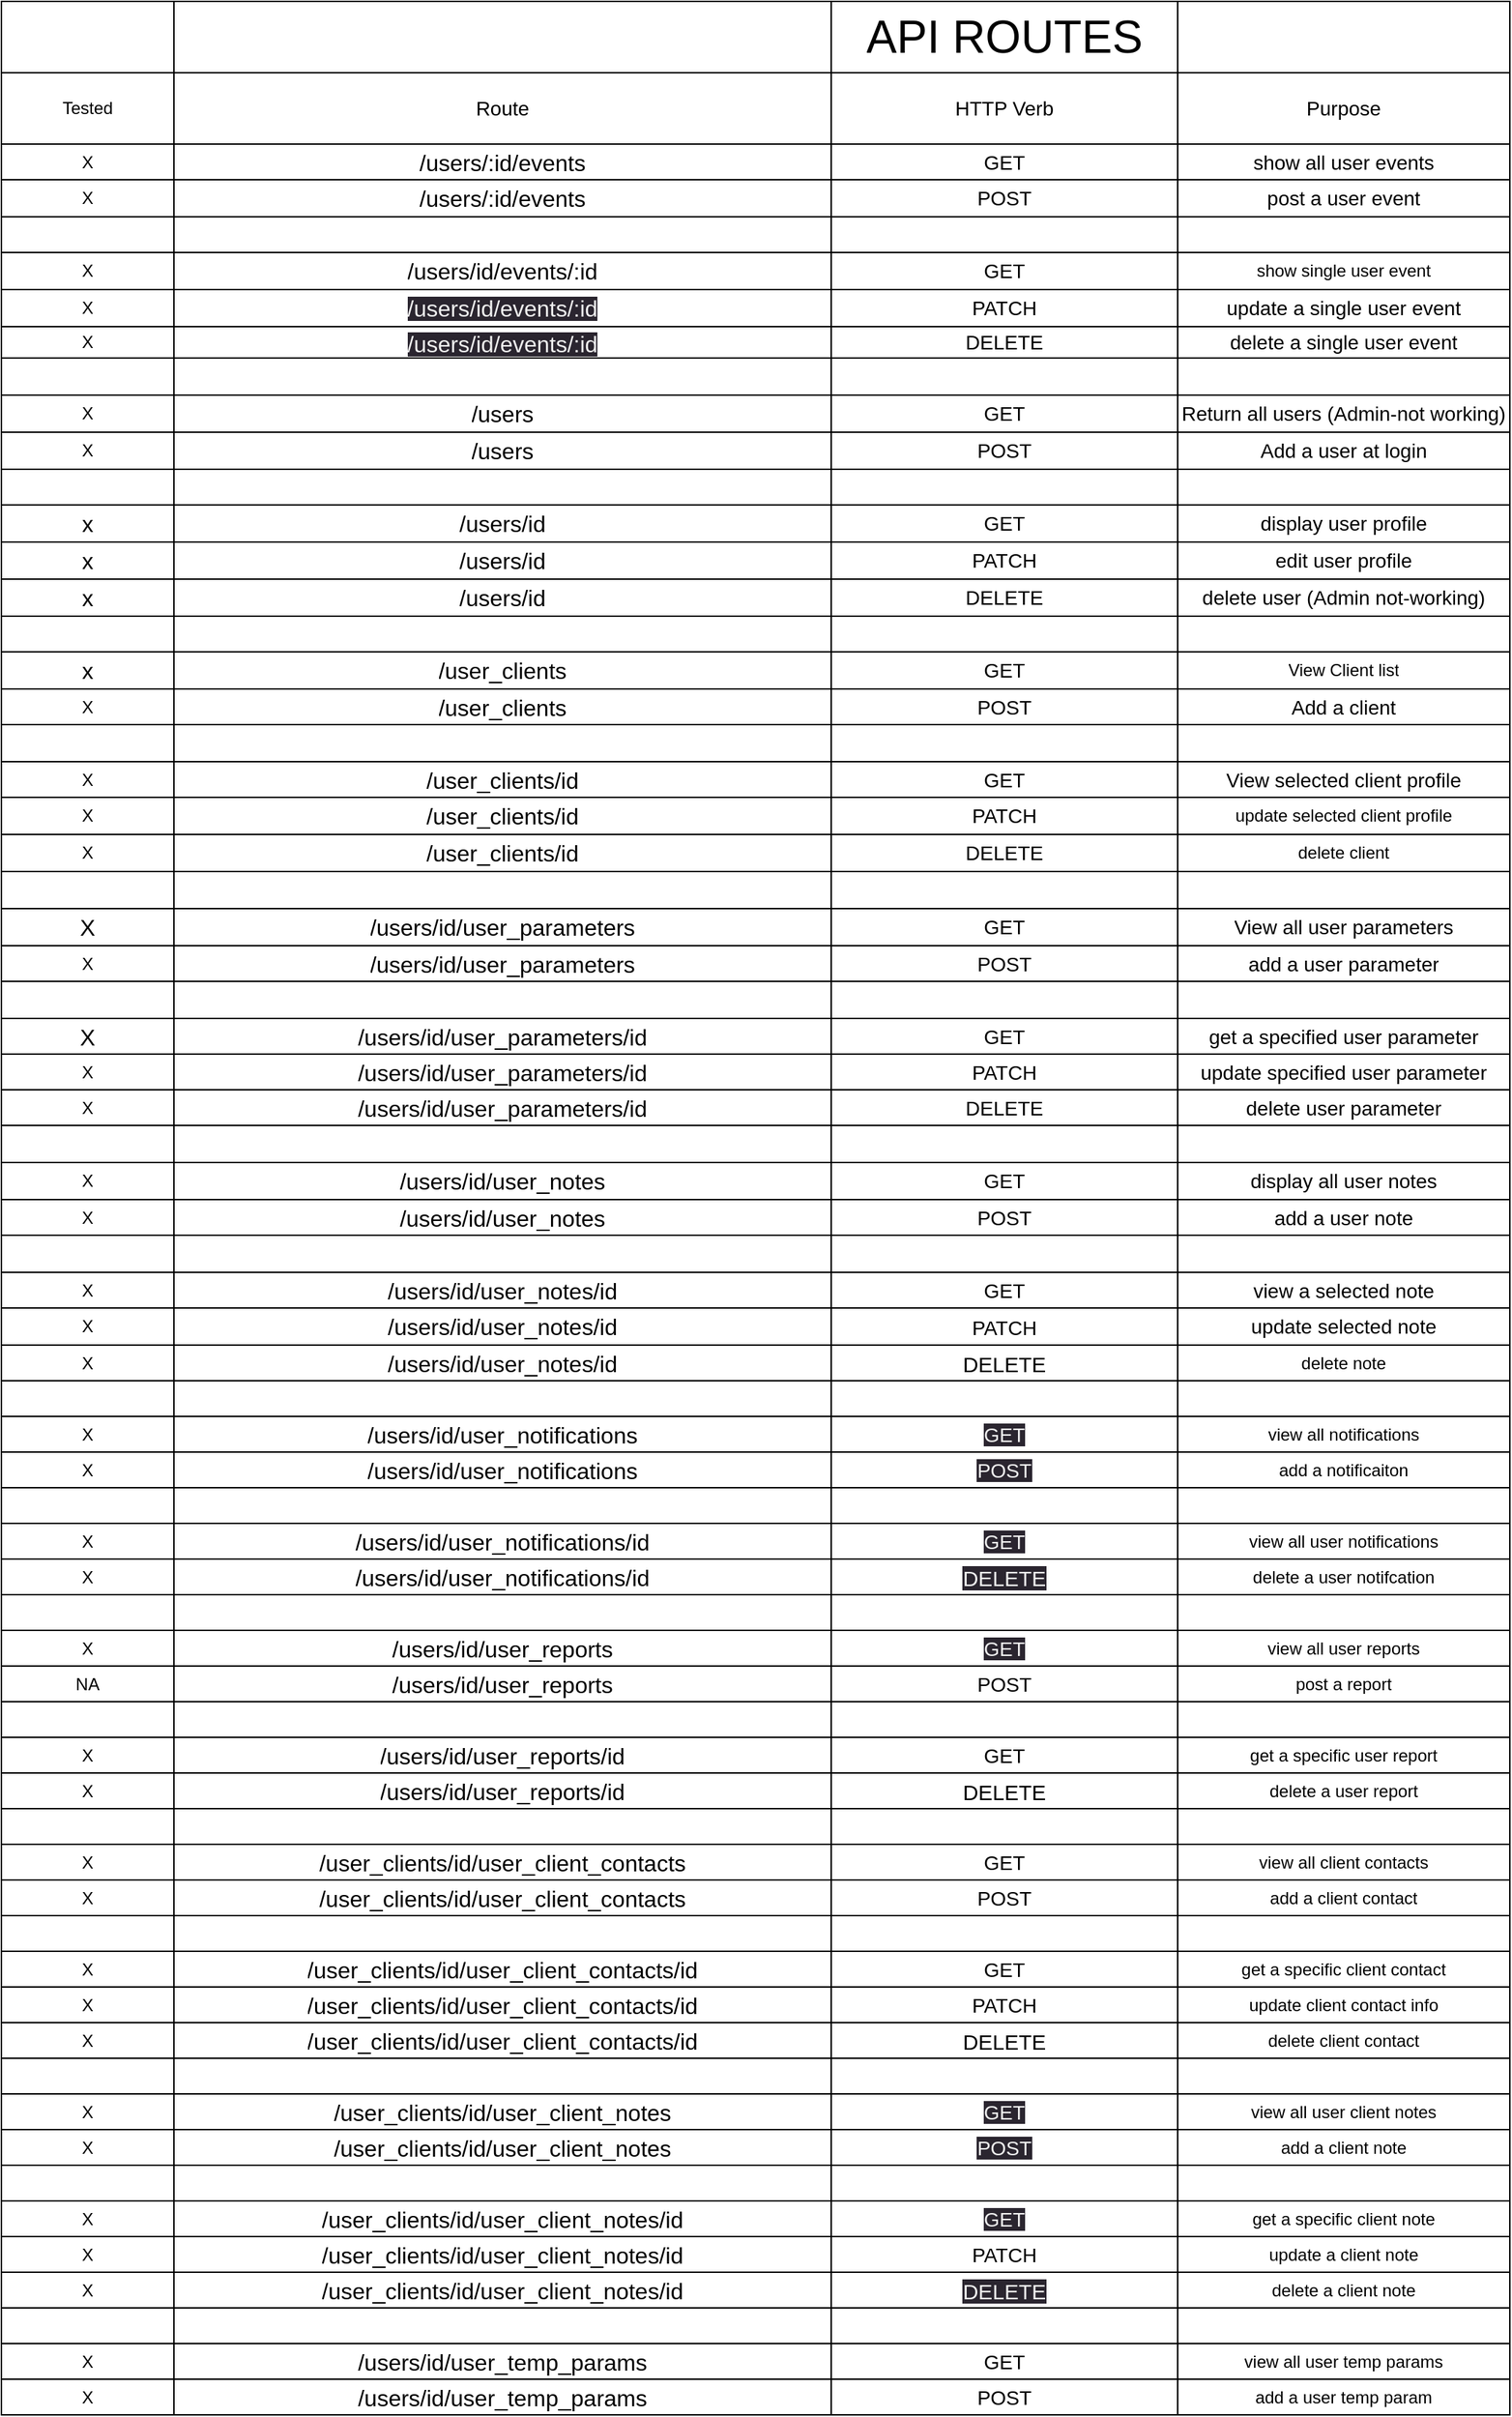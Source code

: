 <mxfile>
    <diagram id="S6L31jOvDiZtcp9Sf2Wv" name="Page-1">
        <mxGraphModel dx="1019" dy="1901" grid="1" gridSize="10" guides="1" tooltips="1" connect="1" arrows="1" fold="1" page="1" pageScale="1" pageWidth="850" pageHeight="1100" math="0" shadow="0">
            <root>
                <mxCell id="0"/>
                <mxCell id="1" parent="0"/>
                <mxCell id="39" value="" style="shape=table;startSize=0;container=1;collapsible=0;childLayout=tableLayout;fontStyle=1;align=center;fontSize=20;" parent="1" vertex="1">
                    <mxGeometry x="89" y="-1060" width="1058" height="1692" as="geometry"/>
                </mxCell>
                <mxCell id="3LBCeSW4Zflb0pGlj7fX-219" style="shape=tableRow;horizontal=0;startSize=0;swimlaneHead=0;swimlaneBody=0;top=0;left=0;bottom=0;right=0;collapsible=0;dropTarget=0;fillColor=none;points=[[0,0.5],[1,0.5]];portConstraint=eastwest;" parent="39" vertex="1">
                    <mxGeometry width="1058" height="50" as="geometry"/>
                </mxCell>
                <mxCell id="369" style="shape=partialRectangle;html=1;whiteSpace=wrap;connectable=0;fillColor=none;top=0;left=0;bottom=0;right=0;overflow=hidden;" parent="3LBCeSW4Zflb0pGlj7fX-219" vertex="1">
                    <mxGeometry width="121" height="50" as="geometry">
                        <mxRectangle width="121" height="50" as="alternateBounds"/>
                    </mxGeometry>
                </mxCell>
                <mxCell id="3LBCeSW4Zflb0pGlj7fX-220" style="shape=partialRectangle;html=1;whiteSpace=wrap;connectable=0;fillColor=none;top=0;left=0;bottom=0;right=0;overflow=hidden;" parent="3LBCeSW4Zflb0pGlj7fX-219" vertex="1">
                    <mxGeometry x="121" width="461" height="50" as="geometry">
                        <mxRectangle width="461" height="50" as="alternateBounds"/>
                    </mxGeometry>
                </mxCell>
                <mxCell id="3LBCeSW4Zflb0pGlj7fX-221" value="API ROUTES" style="shape=partialRectangle;html=1;whiteSpace=wrap;connectable=0;fillColor=none;top=0;left=0;bottom=0;right=0;overflow=hidden;fontSize=32;" parent="3LBCeSW4Zflb0pGlj7fX-219" vertex="1">
                    <mxGeometry x="582" width="243" height="50" as="geometry">
                        <mxRectangle width="243" height="50" as="alternateBounds"/>
                    </mxGeometry>
                </mxCell>
                <mxCell id="3LBCeSW4Zflb0pGlj7fX-222" style="shape=partialRectangle;html=1;whiteSpace=wrap;connectable=0;fillColor=none;top=0;left=0;bottom=0;right=0;overflow=hidden;" parent="3LBCeSW4Zflb0pGlj7fX-219" vertex="1">
                    <mxGeometry x="825" width="233" height="50" as="geometry">
                        <mxRectangle width="233" height="50" as="alternateBounds"/>
                    </mxGeometry>
                </mxCell>
                <mxCell id="40" value="" style="shape=tableRow;horizontal=0;startSize=0;swimlaneHead=0;swimlaneBody=0;top=0;left=0;bottom=0;right=0;collapsible=0;dropTarget=0;fillColor=none;points=[[0,0.5],[1,0.5]];portConstraint=eastwest;" parent="39" vertex="1">
                    <mxGeometry y="50" width="1058" height="50" as="geometry"/>
                </mxCell>
                <mxCell id="370" value="Tested" style="shape=partialRectangle;html=1;whiteSpace=wrap;connectable=0;fillColor=none;top=0;left=0;bottom=0;right=0;overflow=hidden;" parent="40" vertex="1">
                    <mxGeometry width="121" height="50" as="geometry">
                        <mxRectangle width="121" height="50" as="alternateBounds"/>
                    </mxGeometry>
                </mxCell>
                <mxCell id="41" value="&lt;font style=&quot;font-size: 14px;&quot;&gt;Route&lt;/font&gt;" style="shape=partialRectangle;html=1;whiteSpace=wrap;connectable=0;fillColor=none;top=0;left=0;bottom=0;right=0;overflow=hidden;" parent="40" vertex="1">
                    <mxGeometry x="121" width="461" height="50" as="geometry">
                        <mxRectangle width="461" height="50" as="alternateBounds"/>
                    </mxGeometry>
                </mxCell>
                <mxCell id="42" value="&lt;font style=&quot;font-size: 14px;&quot;&gt;HTTP Verb&lt;/font&gt;" style="shape=partialRectangle;html=1;whiteSpace=wrap;connectable=0;fillColor=none;top=0;left=0;bottom=0;right=0;overflow=hidden;" parent="40" vertex="1">
                    <mxGeometry x="582" width="243" height="50" as="geometry">
                        <mxRectangle width="243" height="50" as="alternateBounds"/>
                    </mxGeometry>
                </mxCell>
                <mxCell id="43" value="&lt;font style=&quot;font-size: 14px;&quot;&gt;Purpose&lt;/font&gt;" style="shape=partialRectangle;html=1;whiteSpace=wrap;connectable=0;fillColor=none;top=0;left=0;bottom=0;right=0;overflow=hidden;" parent="40" vertex="1">
                    <mxGeometry x="825" width="233" height="50" as="geometry">
                        <mxRectangle width="233" height="50" as="alternateBounds"/>
                    </mxGeometry>
                </mxCell>
                <mxCell id="44" value="" style="shape=tableRow;horizontal=0;startSize=0;swimlaneHead=0;swimlaneBody=0;top=0;left=0;bottom=0;right=0;collapsible=0;dropTarget=0;fillColor=none;points=[[0,0.5],[1,0.5]];portConstraint=eastwest;" parent="39" vertex="1">
                    <mxGeometry y="100" width="1058" height="25" as="geometry"/>
                </mxCell>
                <mxCell id="371" value="X" style="shape=partialRectangle;html=1;whiteSpace=wrap;connectable=0;fillColor=none;top=0;left=0;bottom=0;right=0;overflow=hidden;" parent="44" vertex="1">
                    <mxGeometry width="121" height="25" as="geometry">
                        <mxRectangle width="121" height="25" as="alternateBounds"/>
                    </mxGeometry>
                </mxCell>
                <mxCell id="45" value="&lt;span style=&quot;font-size: 16px;&quot;&gt;/users/:id/events&lt;/span&gt;" style="shape=partialRectangle;html=1;whiteSpace=wrap;connectable=0;fillColor=none;top=0;left=0;bottom=0;right=0;overflow=hidden;" parent="44" vertex="1">
                    <mxGeometry x="121" width="461" height="25" as="geometry">
                        <mxRectangle width="461" height="25" as="alternateBounds"/>
                    </mxGeometry>
                </mxCell>
                <mxCell id="46" value="&lt;font style=&quot;font-size: 14px;&quot;&gt;GET&lt;/font&gt;" style="shape=partialRectangle;html=1;whiteSpace=wrap;connectable=0;fillColor=none;top=0;left=0;bottom=0;right=0;overflow=hidden;" parent="44" vertex="1">
                    <mxGeometry x="582" width="243" height="25" as="geometry">
                        <mxRectangle width="243" height="25" as="alternateBounds"/>
                    </mxGeometry>
                </mxCell>
                <mxCell id="47" value="&lt;font style=&quot;font-size: 14px;&quot;&gt;show all user events&lt;/font&gt;" style="shape=partialRectangle;html=1;whiteSpace=wrap;connectable=0;fillColor=none;top=0;left=0;bottom=0;right=0;overflow=hidden;" parent="44" vertex="1">
                    <mxGeometry x="825" width="233" height="25" as="geometry">
                        <mxRectangle width="233" height="25" as="alternateBounds"/>
                    </mxGeometry>
                </mxCell>
                <mxCell id="48" value="" style="shape=tableRow;horizontal=0;startSize=0;swimlaneHead=0;swimlaneBody=0;top=0;left=0;bottom=0;right=0;collapsible=0;dropTarget=0;fillColor=none;points=[[0,0.5],[1,0.5]];portConstraint=eastwest;" parent="39" vertex="1">
                    <mxGeometry y="125" width="1058" height="26" as="geometry"/>
                </mxCell>
                <mxCell id="372" value="X" style="shape=partialRectangle;html=1;whiteSpace=wrap;connectable=0;fillColor=none;top=0;left=0;bottom=0;right=0;overflow=hidden;" parent="48" vertex="1">
                    <mxGeometry width="121" height="26" as="geometry">
                        <mxRectangle width="121" height="26" as="alternateBounds"/>
                    </mxGeometry>
                </mxCell>
                <mxCell id="49" value="&lt;span style=&quot;font-size: 16px;&quot;&gt;/users/:id/events&lt;/span&gt;" style="shape=partialRectangle;html=1;whiteSpace=wrap;connectable=0;fillColor=none;top=0;left=0;bottom=0;right=0;overflow=hidden;" parent="48" vertex="1">
                    <mxGeometry x="121" width="461" height="26" as="geometry">
                        <mxRectangle width="461" height="26" as="alternateBounds"/>
                    </mxGeometry>
                </mxCell>
                <mxCell id="50" value="&lt;font style=&quot;font-size: 14px;&quot;&gt;POST&lt;/font&gt;" style="shape=partialRectangle;html=1;whiteSpace=wrap;connectable=0;fillColor=none;top=0;left=0;bottom=0;right=0;overflow=hidden;" parent="48" vertex="1">
                    <mxGeometry x="582" width="243" height="26" as="geometry">
                        <mxRectangle width="243" height="26" as="alternateBounds"/>
                    </mxGeometry>
                </mxCell>
                <mxCell id="51" value="&lt;font style=&quot;font-size: 14px;&quot;&gt;post a user event&lt;/font&gt;" style="shape=partialRectangle;html=1;whiteSpace=wrap;connectable=0;fillColor=none;top=0;left=0;bottom=0;right=0;overflow=hidden;" parent="48" vertex="1">
                    <mxGeometry x="825" width="233" height="26" as="geometry">
                        <mxRectangle width="233" height="26" as="alternateBounds"/>
                    </mxGeometry>
                </mxCell>
                <mxCell id="3LBCeSW4Zflb0pGlj7fX-67" style="shape=tableRow;horizontal=0;startSize=0;swimlaneHead=0;swimlaneBody=0;top=0;left=0;bottom=0;right=0;collapsible=0;dropTarget=0;fillColor=none;points=[[0,0.5],[1,0.5]];portConstraint=eastwest;" parent="39" vertex="1">
                    <mxGeometry y="151" width="1058" height="25" as="geometry"/>
                </mxCell>
                <mxCell id="373" style="shape=partialRectangle;html=1;whiteSpace=wrap;connectable=0;fillColor=none;top=0;left=0;bottom=0;right=0;overflow=hidden;" parent="3LBCeSW4Zflb0pGlj7fX-67" vertex="1">
                    <mxGeometry width="121" height="25" as="geometry">
                        <mxRectangle width="121" height="25" as="alternateBounds"/>
                    </mxGeometry>
                </mxCell>
                <mxCell id="3LBCeSW4Zflb0pGlj7fX-68" value="" style="shape=partialRectangle;html=1;whiteSpace=wrap;connectable=0;fillColor=none;top=0;left=0;bottom=0;right=0;overflow=hidden;" parent="3LBCeSW4Zflb0pGlj7fX-67" vertex="1">
                    <mxGeometry x="121" width="461" height="25" as="geometry">
                        <mxRectangle width="461" height="25" as="alternateBounds"/>
                    </mxGeometry>
                </mxCell>
                <mxCell id="3LBCeSW4Zflb0pGlj7fX-69" value="" style="shape=partialRectangle;html=1;whiteSpace=wrap;connectable=0;fillColor=none;top=0;left=0;bottom=0;right=0;overflow=hidden;" parent="3LBCeSW4Zflb0pGlj7fX-67" vertex="1">
                    <mxGeometry x="582" width="243" height="25" as="geometry">
                        <mxRectangle width="243" height="25" as="alternateBounds"/>
                    </mxGeometry>
                </mxCell>
                <mxCell id="3LBCeSW4Zflb0pGlj7fX-70" value="" style="shape=partialRectangle;html=1;whiteSpace=wrap;connectable=0;fillColor=none;top=0;left=0;bottom=0;right=0;overflow=hidden;" parent="3LBCeSW4Zflb0pGlj7fX-67" vertex="1">
                    <mxGeometry x="825" width="233" height="25" as="geometry">
                        <mxRectangle width="233" height="25" as="alternateBounds"/>
                    </mxGeometry>
                </mxCell>
                <mxCell id="3LBCeSW4Zflb0pGlj7fX-75" style="shape=tableRow;horizontal=0;startSize=0;swimlaneHead=0;swimlaneBody=0;top=0;left=0;bottom=0;right=0;collapsible=0;dropTarget=0;fillColor=none;points=[[0,0.5],[1,0.5]];portConstraint=eastwest;" parent="39" vertex="1">
                    <mxGeometry y="176" width="1058" height="26" as="geometry"/>
                </mxCell>
                <mxCell id="374" value="X" style="shape=partialRectangle;html=1;whiteSpace=wrap;connectable=0;fillColor=none;top=0;left=0;bottom=0;right=0;overflow=hidden;" parent="3LBCeSW4Zflb0pGlj7fX-75" vertex="1">
                    <mxGeometry width="121" height="26" as="geometry">
                        <mxRectangle width="121" height="26" as="alternateBounds"/>
                    </mxGeometry>
                </mxCell>
                <mxCell id="3LBCeSW4Zflb0pGlj7fX-76" value="&lt;span style=&quot;font-size: 16px;&quot;&gt;/users/id/events/:id&lt;/span&gt;" style="shape=partialRectangle;html=1;whiteSpace=wrap;connectable=0;fillColor=none;top=0;left=0;bottom=0;right=0;overflow=hidden;" parent="3LBCeSW4Zflb0pGlj7fX-75" vertex="1">
                    <mxGeometry x="121" width="461" height="26" as="geometry">
                        <mxRectangle width="461" height="26" as="alternateBounds"/>
                    </mxGeometry>
                </mxCell>
                <mxCell id="3LBCeSW4Zflb0pGlj7fX-77" value="&lt;font style=&quot;font-size: 14px;&quot;&gt;GET&lt;/font&gt;" style="shape=partialRectangle;html=1;whiteSpace=wrap;connectable=0;fillColor=none;top=0;left=0;bottom=0;right=0;overflow=hidden;" parent="3LBCeSW4Zflb0pGlj7fX-75" vertex="1">
                    <mxGeometry x="582" width="243" height="26" as="geometry">
                        <mxRectangle width="243" height="26" as="alternateBounds"/>
                    </mxGeometry>
                </mxCell>
                <mxCell id="3LBCeSW4Zflb0pGlj7fX-78" value="show single user event" style="shape=partialRectangle;html=1;whiteSpace=wrap;connectable=0;fillColor=none;top=0;left=0;bottom=0;right=0;overflow=hidden;" parent="3LBCeSW4Zflb0pGlj7fX-75" vertex="1">
                    <mxGeometry x="825" width="233" height="26" as="geometry">
                        <mxRectangle width="233" height="26" as="alternateBounds"/>
                    </mxGeometry>
                </mxCell>
                <mxCell id="3LBCeSW4Zflb0pGlj7fX-79" style="shape=tableRow;horizontal=0;startSize=0;swimlaneHead=0;swimlaneBody=0;top=0;left=0;bottom=0;right=0;collapsible=0;dropTarget=0;fillColor=none;points=[[0,0.5],[1,0.5]];portConstraint=eastwest;" parent="39" vertex="1">
                    <mxGeometry y="202" width="1058" height="26" as="geometry"/>
                </mxCell>
                <mxCell id="375" value="X" style="shape=partialRectangle;html=1;whiteSpace=wrap;connectable=0;fillColor=none;top=0;left=0;bottom=0;right=0;overflow=hidden;" parent="3LBCeSW4Zflb0pGlj7fX-79" vertex="1">
                    <mxGeometry width="121" height="26" as="geometry">
                        <mxRectangle width="121" height="26" as="alternateBounds"/>
                    </mxGeometry>
                </mxCell>
                <mxCell id="3LBCeSW4Zflb0pGlj7fX-80" value="&lt;meta charset=&quot;utf-8&quot;&gt;&lt;span style=&quot;color: rgb(240, 240, 240); font-family: Helvetica; font-size: 16px; font-style: normal; font-variant-ligatures: normal; font-variant-caps: normal; font-weight: 400; letter-spacing: normal; orphans: 2; text-align: center; text-indent: 0px; text-transform: none; widows: 2; word-spacing: 0px; -webkit-text-stroke-width: 0px; background-color: rgb(42, 37, 47); text-decoration-thickness: initial; text-decoration-style: initial; text-decoration-color: initial; float: none; display: inline !important;&quot;&gt;/users/id/events/:id&lt;/span&gt;" style="shape=partialRectangle;html=1;whiteSpace=wrap;connectable=0;fillColor=none;top=0;left=0;bottom=0;right=0;overflow=hidden;" parent="3LBCeSW4Zflb0pGlj7fX-79" vertex="1">
                    <mxGeometry x="121" width="461" height="26" as="geometry">
                        <mxRectangle width="461" height="26" as="alternateBounds"/>
                    </mxGeometry>
                </mxCell>
                <mxCell id="3LBCeSW4Zflb0pGlj7fX-81" value="&lt;font style=&quot;font-size: 14px;&quot;&gt;PATCH&lt;/font&gt;" style="shape=partialRectangle;html=1;whiteSpace=wrap;connectable=0;fillColor=none;top=0;left=0;bottom=0;right=0;overflow=hidden;" parent="3LBCeSW4Zflb0pGlj7fX-79" vertex="1">
                    <mxGeometry x="582" width="243" height="26" as="geometry">
                        <mxRectangle width="243" height="26" as="alternateBounds"/>
                    </mxGeometry>
                </mxCell>
                <mxCell id="3LBCeSW4Zflb0pGlj7fX-82" value="&lt;font style=&quot;font-size: 14px;&quot;&gt;update a single user event&lt;/font&gt;" style="shape=partialRectangle;html=1;whiteSpace=wrap;connectable=0;fillColor=none;top=0;left=0;bottom=0;right=0;overflow=hidden;" parent="3LBCeSW4Zflb0pGlj7fX-79" vertex="1">
                    <mxGeometry x="825" width="233" height="26" as="geometry">
                        <mxRectangle width="233" height="26" as="alternateBounds"/>
                    </mxGeometry>
                </mxCell>
                <mxCell id="3LBCeSW4Zflb0pGlj7fX-83" style="shape=tableRow;horizontal=0;startSize=0;swimlaneHead=0;swimlaneBody=0;top=0;left=0;bottom=0;right=0;collapsible=0;dropTarget=0;fillColor=none;points=[[0,0.5],[1,0.5]];portConstraint=eastwest;" parent="39" vertex="1">
                    <mxGeometry y="228" width="1058" height="22" as="geometry"/>
                </mxCell>
                <mxCell id="376" value="X" style="shape=partialRectangle;html=1;whiteSpace=wrap;connectable=0;fillColor=none;top=0;left=0;bottom=0;right=0;overflow=hidden;" parent="3LBCeSW4Zflb0pGlj7fX-83" vertex="1">
                    <mxGeometry width="121" height="22" as="geometry">
                        <mxRectangle width="121" height="22" as="alternateBounds"/>
                    </mxGeometry>
                </mxCell>
                <mxCell id="3LBCeSW4Zflb0pGlj7fX-84" value="&lt;meta charset=&quot;utf-8&quot;&gt;&lt;span style=&quot;color: rgb(240, 240, 240); font-family: Helvetica; font-size: 16px; font-style: normal; font-variant-ligatures: normal; font-variant-caps: normal; font-weight: 400; letter-spacing: normal; orphans: 2; text-align: center; text-indent: 0px; text-transform: none; widows: 2; word-spacing: 0px; -webkit-text-stroke-width: 0px; background-color: rgb(42, 37, 47); text-decoration-thickness: initial; text-decoration-style: initial; text-decoration-color: initial; float: none; display: inline !important;&quot;&gt;/users/id/events/:id&lt;/span&gt;" style="shape=partialRectangle;html=1;whiteSpace=wrap;connectable=0;fillColor=none;top=0;left=0;bottom=0;right=0;overflow=hidden;" parent="3LBCeSW4Zflb0pGlj7fX-83" vertex="1">
                    <mxGeometry x="121" width="461" height="22" as="geometry">
                        <mxRectangle width="461" height="22" as="alternateBounds"/>
                    </mxGeometry>
                </mxCell>
                <mxCell id="3LBCeSW4Zflb0pGlj7fX-85" value="&lt;font style=&quot;font-size: 14px;&quot;&gt;DELETE&lt;/font&gt;" style="shape=partialRectangle;html=1;whiteSpace=wrap;connectable=0;fillColor=none;top=0;left=0;bottom=0;right=0;overflow=hidden;" parent="3LBCeSW4Zflb0pGlj7fX-83" vertex="1">
                    <mxGeometry x="582" width="243" height="22" as="geometry">
                        <mxRectangle width="243" height="22" as="alternateBounds"/>
                    </mxGeometry>
                </mxCell>
                <mxCell id="3LBCeSW4Zflb0pGlj7fX-86" value="&lt;font style=&quot;font-size: 14px;&quot;&gt;delete a single user event&lt;/font&gt;" style="shape=partialRectangle;html=1;whiteSpace=wrap;connectable=0;fillColor=none;top=0;left=0;bottom=0;right=0;overflow=hidden;" parent="3LBCeSW4Zflb0pGlj7fX-83" vertex="1">
                    <mxGeometry x="825" width="233" height="22" as="geometry">
                        <mxRectangle width="233" height="22" as="alternateBounds"/>
                    </mxGeometry>
                </mxCell>
                <mxCell id="3LBCeSW4Zflb0pGlj7fX-87" style="shape=tableRow;horizontal=0;startSize=0;swimlaneHead=0;swimlaneBody=0;top=0;left=0;bottom=0;right=0;collapsible=0;dropTarget=0;fillColor=none;points=[[0,0.5],[1,0.5]];portConstraint=eastwest;" parent="39" vertex="1">
                    <mxGeometry y="250" width="1058" height="26" as="geometry"/>
                </mxCell>
                <mxCell id="377" style="shape=partialRectangle;html=1;whiteSpace=wrap;connectable=0;fillColor=none;top=0;left=0;bottom=0;right=0;overflow=hidden;" parent="3LBCeSW4Zflb0pGlj7fX-87" vertex="1">
                    <mxGeometry width="121" height="26" as="geometry">
                        <mxRectangle width="121" height="26" as="alternateBounds"/>
                    </mxGeometry>
                </mxCell>
                <mxCell id="3LBCeSW4Zflb0pGlj7fX-88" value="" style="shape=partialRectangle;html=1;whiteSpace=wrap;connectable=0;fillColor=none;top=0;left=0;bottom=0;right=0;overflow=hidden;" parent="3LBCeSW4Zflb0pGlj7fX-87" vertex="1">
                    <mxGeometry x="121" width="461" height="26" as="geometry">
                        <mxRectangle width="461" height="26" as="alternateBounds"/>
                    </mxGeometry>
                </mxCell>
                <mxCell id="3LBCeSW4Zflb0pGlj7fX-89" value="" style="shape=partialRectangle;html=1;whiteSpace=wrap;connectable=0;fillColor=none;top=0;left=0;bottom=0;right=0;overflow=hidden;" parent="3LBCeSW4Zflb0pGlj7fX-87" vertex="1">
                    <mxGeometry x="582" width="243" height="26" as="geometry">
                        <mxRectangle width="243" height="26" as="alternateBounds"/>
                    </mxGeometry>
                </mxCell>
                <mxCell id="3LBCeSW4Zflb0pGlj7fX-90" value="" style="shape=partialRectangle;html=1;whiteSpace=wrap;connectable=0;fillColor=none;top=0;left=0;bottom=0;right=0;overflow=hidden;" parent="3LBCeSW4Zflb0pGlj7fX-87" vertex="1">
                    <mxGeometry x="825" width="233" height="26" as="geometry">
                        <mxRectangle width="233" height="26" as="alternateBounds"/>
                    </mxGeometry>
                </mxCell>
                <mxCell id="3LBCeSW4Zflb0pGlj7fX-95" style="shape=tableRow;horizontal=0;startSize=0;swimlaneHead=0;swimlaneBody=0;top=0;left=0;bottom=0;right=0;collapsible=0;dropTarget=0;fillColor=none;points=[[0,0.5],[1,0.5]];portConstraint=eastwest;" parent="39" vertex="1">
                    <mxGeometry y="276" width="1058" height="26" as="geometry"/>
                </mxCell>
                <mxCell id="399" value="X" style="shape=partialRectangle;html=1;whiteSpace=wrap;connectable=0;fillColor=none;top=0;left=0;bottom=0;right=0;overflow=hidden;" parent="3LBCeSW4Zflb0pGlj7fX-95" vertex="1">
                    <mxGeometry width="121" height="26" as="geometry">
                        <mxRectangle width="121" height="26" as="alternateBounds"/>
                    </mxGeometry>
                </mxCell>
                <mxCell id="3LBCeSW4Zflb0pGlj7fX-96" value="&lt;font style=&quot;font-size: 16px;&quot;&gt;/users&lt;/font&gt;" style="shape=partialRectangle;html=1;whiteSpace=wrap;connectable=0;fillColor=none;top=0;left=0;bottom=0;right=0;overflow=hidden;" parent="3LBCeSW4Zflb0pGlj7fX-95" vertex="1">
                    <mxGeometry x="121" width="461" height="26" as="geometry">
                        <mxRectangle width="461" height="26" as="alternateBounds"/>
                    </mxGeometry>
                </mxCell>
                <mxCell id="3LBCeSW4Zflb0pGlj7fX-97" value="&lt;font style=&quot;font-size: 14px;&quot;&gt;GET&lt;/font&gt;" style="shape=partialRectangle;html=1;whiteSpace=wrap;connectable=0;fillColor=none;top=0;left=0;bottom=0;right=0;overflow=hidden;" parent="3LBCeSW4Zflb0pGlj7fX-95" vertex="1">
                    <mxGeometry x="582" width="243" height="26" as="geometry">
                        <mxRectangle width="243" height="26" as="alternateBounds"/>
                    </mxGeometry>
                </mxCell>
                <mxCell id="3LBCeSW4Zflb0pGlj7fX-98" value="&lt;font style=&quot;font-size: 14px;&quot;&gt;Return all users (Admin-not working)&lt;/font&gt;" style="shape=partialRectangle;html=1;whiteSpace=wrap;connectable=0;fillColor=none;top=0;left=0;bottom=0;right=0;overflow=hidden;" parent="3LBCeSW4Zflb0pGlj7fX-95" vertex="1">
                    <mxGeometry x="825" width="233" height="26" as="geometry">
                        <mxRectangle width="233" height="26" as="alternateBounds"/>
                    </mxGeometry>
                </mxCell>
                <mxCell id="3LBCeSW4Zflb0pGlj7fX-99" style="shape=tableRow;horizontal=0;startSize=0;swimlaneHead=0;swimlaneBody=0;top=0;left=0;bottom=0;right=0;collapsible=0;dropTarget=0;fillColor=none;points=[[0,0.5],[1,0.5]];portConstraint=eastwest;" parent="39" vertex="1">
                    <mxGeometry y="302" width="1058" height="26" as="geometry"/>
                </mxCell>
                <mxCell id="400" value="X" style="shape=partialRectangle;html=1;whiteSpace=wrap;connectable=0;fillColor=none;top=0;left=0;bottom=0;right=0;overflow=hidden;" parent="3LBCeSW4Zflb0pGlj7fX-99" vertex="1">
                    <mxGeometry width="121" height="26" as="geometry">
                        <mxRectangle width="121" height="26" as="alternateBounds"/>
                    </mxGeometry>
                </mxCell>
                <mxCell id="3LBCeSW4Zflb0pGlj7fX-100" value="&lt;font style=&quot;font-size: 16px;&quot;&gt;/users&lt;/font&gt;" style="shape=partialRectangle;html=1;whiteSpace=wrap;connectable=0;fillColor=none;top=0;left=0;bottom=0;right=0;overflow=hidden;" parent="3LBCeSW4Zflb0pGlj7fX-99" vertex="1">
                    <mxGeometry x="121" width="461" height="26" as="geometry">
                        <mxRectangle width="461" height="26" as="alternateBounds"/>
                    </mxGeometry>
                </mxCell>
                <mxCell id="3LBCeSW4Zflb0pGlj7fX-101" value="&lt;font style=&quot;font-size: 14px;&quot;&gt;POST&lt;/font&gt;" style="shape=partialRectangle;html=1;whiteSpace=wrap;connectable=0;fillColor=none;top=0;left=0;bottom=0;right=0;overflow=hidden;" parent="3LBCeSW4Zflb0pGlj7fX-99" vertex="1">
                    <mxGeometry x="582" width="243" height="26" as="geometry">
                        <mxRectangle width="243" height="26" as="alternateBounds"/>
                    </mxGeometry>
                </mxCell>
                <mxCell id="3LBCeSW4Zflb0pGlj7fX-102" value="&lt;font style=&quot;font-size: 14px;&quot;&gt;Add a user at login&lt;/font&gt;" style="shape=partialRectangle;html=1;whiteSpace=wrap;connectable=0;fillColor=none;top=0;left=0;bottom=0;right=0;overflow=hidden;" parent="3LBCeSW4Zflb0pGlj7fX-99" vertex="1">
                    <mxGeometry x="825" width="233" height="26" as="geometry">
                        <mxRectangle width="233" height="26" as="alternateBounds"/>
                    </mxGeometry>
                </mxCell>
                <mxCell id="3LBCeSW4Zflb0pGlj7fX-127" style="shape=tableRow;horizontal=0;startSize=0;swimlaneHead=0;swimlaneBody=0;top=0;left=0;bottom=0;right=0;collapsible=0;dropTarget=0;fillColor=none;points=[[0,0.5],[1,0.5]];portConstraint=eastwest;" parent="39" vertex="1">
                    <mxGeometry y="328" width="1058" height="25" as="geometry"/>
                </mxCell>
                <mxCell id="401" style="shape=partialRectangle;html=1;whiteSpace=wrap;connectable=0;fillColor=none;top=0;left=0;bottom=0;right=0;overflow=hidden;" parent="3LBCeSW4Zflb0pGlj7fX-127" vertex="1">
                    <mxGeometry width="121" height="25" as="geometry">
                        <mxRectangle width="121" height="25" as="alternateBounds"/>
                    </mxGeometry>
                </mxCell>
                <mxCell id="3LBCeSW4Zflb0pGlj7fX-128" style="shape=partialRectangle;html=1;whiteSpace=wrap;connectable=0;fillColor=none;top=0;left=0;bottom=0;right=0;overflow=hidden;" parent="3LBCeSW4Zflb0pGlj7fX-127" vertex="1">
                    <mxGeometry x="121" width="461" height="25" as="geometry">
                        <mxRectangle width="461" height="25" as="alternateBounds"/>
                    </mxGeometry>
                </mxCell>
                <mxCell id="3LBCeSW4Zflb0pGlj7fX-129" style="shape=partialRectangle;html=1;whiteSpace=wrap;connectable=0;fillColor=none;top=0;left=0;bottom=0;right=0;overflow=hidden;" parent="3LBCeSW4Zflb0pGlj7fX-127" vertex="1">
                    <mxGeometry x="582" width="243" height="25" as="geometry">
                        <mxRectangle width="243" height="25" as="alternateBounds"/>
                    </mxGeometry>
                </mxCell>
                <mxCell id="3LBCeSW4Zflb0pGlj7fX-130" style="shape=partialRectangle;html=1;whiteSpace=wrap;connectable=0;fillColor=none;top=0;left=0;bottom=0;right=0;overflow=hidden;" parent="3LBCeSW4Zflb0pGlj7fX-127" vertex="1">
                    <mxGeometry x="825" width="233" height="25" as="geometry">
                        <mxRectangle width="233" height="25" as="alternateBounds"/>
                    </mxGeometry>
                </mxCell>
                <mxCell id="52" style="shape=tableRow;horizontal=0;startSize=0;swimlaneHead=0;swimlaneBody=0;top=0;left=0;bottom=0;right=0;collapsible=0;dropTarget=0;fillColor=none;points=[[0,0.5],[1,0.5]];portConstraint=eastwest;" parent="39" vertex="1">
                    <mxGeometry y="353" width="1058" height="26" as="geometry"/>
                </mxCell>
                <mxCell id="402" value="x" style="shape=partialRectangle;html=1;whiteSpace=wrap;connectable=0;fillColor=none;top=0;left=0;bottom=0;right=0;overflow=hidden;fontSize=16;" parent="52" vertex="1">
                    <mxGeometry width="121" height="26" as="geometry">
                        <mxRectangle width="121" height="26" as="alternateBounds"/>
                    </mxGeometry>
                </mxCell>
                <mxCell id="53" value="/users/id" style="shape=partialRectangle;html=1;whiteSpace=wrap;connectable=0;fillColor=none;top=0;left=0;bottom=0;right=0;overflow=hidden;fontSize=16;" parent="52" vertex="1">
                    <mxGeometry x="121" width="461" height="26" as="geometry">
                        <mxRectangle width="461" height="26" as="alternateBounds"/>
                    </mxGeometry>
                </mxCell>
                <mxCell id="54" value="&lt;span style=&quot;font-size: 14px;&quot;&gt;GET&lt;/span&gt;" style="shape=partialRectangle;html=1;whiteSpace=wrap;connectable=0;fillColor=none;top=0;left=0;bottom=0;right=0;overflow=hidden;" parent="52" vertex="1">
                    <mxGeometry x="582" width="243" height="26" as="geometry">
                        <mxRectangle width="243" height="26" as="alternateBounds"/>
                    </mxGeometry>
                </mxCell>
                <mxCell id="55" value="&lt;span style=&quot;font-size: 14px;&quot;&gt;display user profile&lt;/span&gt;" style="shape=partialRectangle;html=1;whiteSpace=wrap;connectable=0;fillColor=none;top=0;left=0;bottom=0;right=0;overflow=hidden;" parent="52" vertex="1">
                    <mxGeometry x="825" width="233" height="26" as="geometry">
                        <mxRectangle width="233" height="26" as="alternateBounds"/>
                    </mxGeometry>
                </mxCell>
                <mxCell id="3LBCeSW4Zflb0pGlj7fX-103" style="shape=tableRow;horizontal=0;startSize=0;swimlaneHead=0;swimlaneBody=0;top=0;left=0;bottom=0;right=0;collapsible=0;dropTarget=0;fillColor=none;points=[[0,0.5],[1,0.5]];portConstraint=eastwest;" parent="39" vertex="1">
                    <mxGeometry y="379" width="1058" height="26" as="geometry"/>
                </mxCell>
                <mxCell id="403" value="x" style="shape=partialRectangle;html=1;whiteSpace=wrap;connectable=0;fillColor=none;top=0;left=0;bottom=0;right=0;overflow=hidden;fontSize=16;" parent="3LBCeSW4Zflb0pGlj7fX-103" vertex="1">
                    <mxGeometry width="121" height="26" as="geometry">
                        <mxRectangle width="121" height="26" as="alternateBounds"/>
                    </mxGeometry>
                </mxCell>
                <mxCell id="3LBCeSW4Zflb0pGlj7fX-104" value="&lt;span style=&quot;font-size: 16px;&quot;&gt;/users/id&lt;/span&gt;" style="shape=partialRectangle;html=1;whiteSpace=wrap;connectable=0;fillColor=none;top=0;left=0;bottom=0;right=0;overflow=hidden;fontSize=16;" parent="3LBCeSW4Zflb0pGlj7fX-103" vertex="1">
                    <mxGeometry x="121" width="461" height="26" as="geometry">
                        <mxRectangle width="461" height="26" as="alternateBounds"/>
                    </mxGeometry>
                </mxCell>
                <mxCell id="3LBCeSW4Zflb0pGlj7fX-105" value="&lt;font style=&quot;font-size: 14px;&quot;&gt;PATCH&lt;/font&gt;" style="shape=partialRectangle;html=1;whiteSpace=wrap;connectable=0;fillColor=none;top=0;left=0;bottom=0;right=0;overflow=hidden;" parent="3LBCeSW4Zflb0pGlj7fX-103" vertex="1">
                    <mxGeometry x="582" width="243" height="26" as="geometry">
                        <mxRectangle width="243" height="26" as="alternateBounds"/>
                    </mxGeometry>
                </mxCell>
                <mxCell id="3LBCeSW4Zflb0pGlj7fX-106" value="&lt;font style=&quot;font-size: 14px;&quot;&gt;edit user profile&lt;/font&gt;" style="shape=partialRectangle;html=1;whiteSpace=wrap;connectable=0;fillColor=none;top=0;left=0;bottom=0;right=0;overflow=hidden;" parent="3LBCeSW4Zflb0pGlj7fX-103" vertex="1">
                    <mxGeometry x="825" width="233" height="26" as="geometry">
                        <mxRectangle width="233" height="26" as="alternateBounds"/>
                    </mxGeometry>
                </mxCell>
                <mxCell id="3LBCeSW4Zflb0pGlj7fX-107" style="shape=tableRow;horizontal=0;startSize=0;swimlaneHead=0;swimlaneBody=0;top=0;left=0;bottom=0;right=0;collapsible=0;dropTarget=0;fillColor=none;points=[[0,0.5],[1,0.5]];portConstraint=eastwest;" parent="39" vertex="1">
                    <mxGeometry y="405" width="1058" height="26" as="geometry"/>
                </mxCell>
                <mxCell id="404" value="x" style="shape=partialRectangle;html=1;whiteSpace=wrap;connectable=0;fillColor=none;top=0;left=0;bottom=0;right=0;overflow=hidden;fontSize=16;" parent="3LBCeSW4Zflb0pGlj7fX-107" vertex="1">
                    <mxGeometry width="121" height="26" as="geometry">
                        <mxRectangle width="121" height="26" as="alternateBounds"/>
                    </mxGeometry>
                </mxCell>
                <mxCell id="3LBCeSW4Zflb0pGlj7fX-108" value="/users/id" style="shape=partialRectangle;html=1;whiteSpace=wrap;connectable=0;fillColor=none;top=0;left=0;bottom=0;right=0;overflow=hidden;fontSize=16;" parent="3LBCeSW4Zflb0pGlj7fX-107" vertex="1">
                    <mxGeometry x="121" width="461" height="26" as="geometry">
                        <mxRectangle width="461" height="26" as="alternateBounds"/>
                    </mxGeometry>
                </mxCell>
                <mxCell id="3LBCeSW4Zflb0pGlj7fX-109" value="&lt;font style=&quot;font-size: 14px;&quot;&gt;DELETE&lt;/font&gt;" style="shape=partialRectangle;html=1;whiteSpace=wrap;connectable=0;fillColor=none;top=0;left=0;bottom=0;right=0;overflow=hidden;" parent="3LBCeSW4Zflb0pGlj7fX-107" vertex="1">
                    <mxGeometry x="582" width="243" height="26" as="geometry">
                        <mxRectangle width="243" height="26" as="alternateBounds"/>
                    </mxGeometry>
                </mxCell>
                <mxCell id="3LBCeSW4Zflb0pGlj7fX-110" value="&lt;font style=&quot;font-size: 14px;&quot;&gt;delete user (Admin not-working)&lt;/font&gt;" style="shape=partialRectangle;html=1;whiteSpace=wrap;connectable=0;fillColor=none;top=0;left=0;bottom=0;right=0;overflow=hidden;" parent="3LBCeSW4Zflb0pGlj7fX-107" vertex="1">
                    <mxGeometry x="825" width="233" height="26" as="geometry">
                        <mxRectangle width="233" height="26" as="alternateBounds"/>
                    </mxGeometry>
                </mxCell>
                <mxCell id="3LBCeSW4Zflb0pGlj7fX-111" style="shape=tableRow;horizontal=0;startSize=0;swimlaneHead=0;swimlaneBody=0;top=0;left=0;bottom=0;right=0;collapsible=0;dropTarget=0;fillColor=none;points=[[0,0.5],[1,0.5]];portConstraint=eastwest;" parent="39" vertex="1">
                    <mxGeometry y="431" width="1058" height="25" as="geometry"/>
                </mxCell>
                <mxCell id="405" style="shape=partialRectangle;html=1;whiteSpace=wrap;connectable=0;fillColor=none;top=0;left=0;bottom=0;right=0;overflow=hidden;" parent="3LBCeSW4Zflb0pGlj7fX-111" vertex="1">
                    <mxGeometry width="121" height="25" as="geometry">
                        <mxRectangle width="121" height="25" as="alternateBounds"/>
                    </mxGeometry>
                </mxCell>
                <mxCell id="3LBCeSW4Zflb0pGlj7fX-112" style="shape=partialRectangle;html=1;whiteSpace=wrap;connectable=0;fillColor=none;top=0;left=0;bottom=0;right=0;overflow=hidden;" parent="3LBCeSW4Zflb0pGlj7fX-111" vertex="1">
                    <mxGeometry x="121" width="461" height="25" as="geometry">
                        <mxRectangle width="461" height="25" as="alternateBounds"/>
                    </mxGeometry>
                </mxCell>
                <mxCell id="3LBCeSW4Zflb0pGlj7fX-113" style="shape=partialRectangle;html=1;whiteSpace=wrap;connectable=0;fillColor=none;top=0;left=0;bottom=0;right=0;overflow=hidden;" parent="3LBCeSW4Zflb0pGlj7fX-111" vertex="1">
                    <mxGeometry x="582" width="243" height="25" as="geometry">
                        <mxRectangle width="243" height="25" as="alternateBounds"/>
                    </mxGeometry>
                </mxCell>
                <mxCell id="3LBCeSW4Zflb0pGlj7fX-114" style="shape=partialRectangle;html=1;whiteSpace=wrap;connectable=0;fillColor=none;top=0;left=0;bottom=0;right=0;overflow=hidden;" parent="3LBCeSW4Zflb0pGlj7fX-111" vertex="1">
                    <mxGeometry x="825" width="233" height="25" as="geometry">
                        <mxRectangle width="233" height="25" as="alternateBounds"/>
                    </mxGeometry>
                </mxCell>
                <mxCell id="3LBCeSW4Zflb0pGlj7fX-159" style="shape=tableRow;horizontal=0;startSize=0;swimlaneHead=0;swimlaneBody=0;top=0;left=0;bottom=0;right=0;collapsible=0;dropTarget=0;fillColor=none;points=[[0,0.5],[1,0.5]];portConstraint=eastwest;" parent="39" vertex="1">
                    <mxGeometry y="456" width="1058" height="26" as="geometry"/>
                </mxCell>
                <mxCell id="406" value="x" style="shape=partialRectangle;html=1;whiteSpace=wrap;connectable=0;fillColor=none;top=0;left=0;bottom=0;right=0;overflow=hidden;fontSize=16;" parent="3LBCeSW4Zflb0pGlj7fX-159" vertex="1">
                    <mxGeometry width="121" height="26" as="geometry">
                        <mxRectangle width="121" height="26" as="alternateBounds"/>
                    </mxGeometry>
                </mxCell>
                <mxCell id="3LBCeSW4Zflb0pGlj7fX-160" value="/user_clients" style="shape=partialRectangle;html=1;whiteSpace=wrap;connectable=0;fillColor=none;top=0;left=0;bottom=0;right=0;overflow=hidden;fontSize=16;" parent="3LBCeSW4Zflb0pGlj7fX-159" vertex="1">
                    <mxGeometry x="121" width="461" height="26" as="geometry">
                        <mxRectangle width="461" height="26" as="alternateBounds"/>
                    </mxGeometry>
                </mxCell>
                <mxCell id="3LBCeSW4Zflb0pGlj7fX-161" value="&lt;font style=&quot;font-size: 14px;&quot;&gt;GET&lt;/font&gt;" style="shape=partialRectangle;html=1;whiteSpace=wrap;connectable=0;fillColor=none;top=0;left=0;bottom=0;right=0;overflow=hidden;" parent="3LBCeSW4Zflb0pGlj7fX-159" vertex="1">
                    <mxGeometry x="582" width="243" height="26" as="geometry">
                        <mxRectangle width="243" height="26" as="alternateBounds"/>
                    </mxGeometry>
                </mxCell>
                <mxCell id="3LBCeSW4Zflb0pGlj7fX-162" value="View Client list" style="shape=partialRectangle;html=1;whiteSpace=wrap;connectable=0;fillColor=none;top=0;left=0;bottom=0;right=0;overflow=hidden;" parent="3LBCeSW4Zflb0pGlj7fX-159" vertex="1">
                    <mxGeometry x="825" width="233" height="26" as="geometry">
                        <mxRectangle width="233" height="26" as="alternateBounds"/>
                    </mxGeometry>
                </mxCell>
                <mxCell id="3LBCeSW4Zflb0pGlj7fX-151" style="shape=tableRow;horizontal=0;startSize=0;swimlaneHead=0;swimlaneBody=0;top=0;left=0;bottom=0;right=0;collapsible=0;dropTarget=0;fillColor=none;points=[[0,0.5],[1,0.5]];portConstraint=eastwest;" parent="39" vertex="1">
                    <mxGeometry y="482" width="1058" height="25" as="geometry"/>
                </mxCell>
                <mxCell id="407" value="X" style="shape=partialRectangle;html=1;whiteSpace=wrap;connectable=0;fillColor=none;top=0;left=0;bottom=0;right=0;overflow=hidden;" parent="3LBCeSW4Zflb0pGlj7fX-151" vertex="1">
                    <mxGeometry width="121" height="25" as="geometry">
                        <mxRectangle width="121" height="25" as="alternateBounds"/>
                    </mxGeometry>
                </mxCell>
                <mxCell id="3LBCeSW4Zflb0pGlj7fX-152" value="&lt;span style=&quot;font-size: 16px;&quot;&gt;/user_clients&lt;/span&gt;" style="shape=partialRectangle;html=1;whiteSpace=wrap;connectable=0;fillColor=none;top=0;left=0;bottom=0;right=0;overflow=hidden;" parent="3LBCeSW4Zflb0pGlj7fX-151" vertex="1">
                    <mxGeometry x="121" width="461" height="25" as="geometry">
                        <mxRectangle width="461" height="25" as="alternateBounds"/>
                    </mxGeometry>
                </mxCell>
                <mxCell id="3LBCeSW4Zflb0pGlj7fX-153" value="&lt;font style=&quot;font-size: 14px;&quot;&gt;POST&lt;/font&gt;" style="shape=partialRectangle;html=1;whiteSpace=wrap;connectable=0;fillColor=none;top=0;left=0;bottom=0;right=0;overflow=hidden;" parent="3LBCeSW4Zflb0pGlj7fX-151" vertex="1">
                    <mxGeometry x="582" width="243" height="25" as="geometry">
                        <mxRectangle width="243" height="25" as="alternateBounds"/>
                    </mxGeometry>
                </mxCell>
                <mxCell id="3LBCeSW4Zflb0pGlj7fX-154" value="Add a client" style="shape=partialRectangle;html=1;whiteSpace=wrap;connectable=0;fillColor=none;top=0;left=0;bottom=0;right=0;overflow=hidden;fontSize=14;" parent="3LBCeSW4Zflb0pGlj7fX-151" vertex="1">
                    <mxGeometry x="825" width="233" height="25" as="geometry">
                        <mxRectangle width="233" height="25" as="alternateBounds"/>
                    </mxGeometry>
                </mxCell>
                <mxCell id="3LBCeSW4Zflb0pGlj7fX-147" style="shape=tableRow;horizontal=0;startSize=0;swimlaneHead=0;swimlaneBody=0;top=0;left=0;bottom=0;right=0;collapsible=0;dropTarget=0;fillColor=none;points=[[0,0.5],[1,0.5]];portConstraint=eastwest;" parent="39" vertex="1">
                    <mxGeometry y="507" width="1058" height="26" as="geometry"/>
                </mxCell>
                <mxCell id="408" style="shape=partialRectangle;html=1;whiteSpace=wrap;connectable=0;fillColor=none;top=0;left=0;bottom=0;right=0;overflow=hidden;" parent="3LBCeSW4Zflb0pGlj7fX-147" vertex="1">
                    <mxGeometry width="121" height="26" as="geometry">
                        <mxRectangle width="121" height="26" as="alternateBounds"/>
                    </mxGeometry>
                </mxCell>
                <mxCell id="3LBCeSW4Zflb0pGlj7fX-148" style="shape=partialRectangle;html=1;whiteSpace=wrap;connectable=0;fillColor=none;top=0;left=0;bottom=0;right=0;overflow=hidden;" parent="3LBCeSW4Zflb0pGlj7fX-147" vertex="1">
                    <mxGeometry x="121" width="461" height="26" as="geometry">
                        <mxRectangle width="461" height="26" as="alternateBounds"/>
                    </mxGeometry>
                </mxCell>
                <mxCell id="3LBCeSW4Zflb0pGlj7fX-149" style="shape=partialRectangle;html=1;whiteSpace=wrap;connectable=0;fillColor=none;top=0;left=0;bottom=0;right=0;overflow=hidden;" parent="3LBCeSW4Zflb0pGlj7fX-147" vertex="1">
                    <mxGeometry x="582" width="243" height="26" as="geometry">
                        <mxRectangle width="243" height="26" as="alternateBounds"/>
                    </mxGeometry>
                </mxCell>
                <mxCell id="3LBCeSW4Zflb0pGlj7fX-150" style="shape=partialRectangle;html=1;whiteSpace=wrap;connectable=0;fillColor=none;top=0;left=0;bottom=0;right=0;overflow=hidden;" parent="3LBCeSW4Zflb0pGlj7fX-147" vertex="1">
                    <mxGeometry x="825" width="233" height="26" as="geometry">
                        <mxRectangle width="233" height="26" as="alternateBounds"/>
                    </mxGeometry>
                </mxCell>
                <mxCell id="3LBCeSW4Zflb0pGlj7fX-143" style="shape=tableRow;horizontal=0;startSize=0;swimlaneHead=0;swimlaneBody=0;top=0;left=0;bottom=0;right=0;collapsible=0;dropTarget=0;fillColor=none;points=[[0,0.5],[1,0.5]];portConstraint=eastwest;" parent="39" vertex="1">
                    <mxGeometry y="533" width="1058" height="25" as="geometry"/>
                </mxCell>
                <mxCell id="409" value="X" style="shape=partialRectangle;html=1;whiteSpace=wrap;connectable=0;fillColor=none;top=0;left=0;bottom=0;right=0;overflow=hidden;" parent="3LBCeSW4Zflb0pGlj7fX-143" vertex="1">
                    <mxGeometry width="121" height="25" as="geometry">
                        <mxRectangle width="121" height="25" as="alternateBounds"/>
                    </mxGeometry>
                </mxCell>
                <mxCell id="3LBCeSW4Zflb0pGlj7fX-144" value="&lt;span style=&quot;font-size: 16px;&quot;&gt;/user_clients/id&lt;/span&gt;" style="shape=partialRectangle;html=1;whiteSpace=wrap;connectable=0;fillColor=none;top=0;left=0;bottom=0;right=0;overflow=hidden;" parent="3LBCeSW4Zflb0pGlj7fX-143" vertex="1">
                    <mxGeometry x="121" width="461" height="25" as="geometry">
                        <mxRectangle width="461" height="25" as="alternateBounds"/>
                    </mxGeometry>
                </mxCell>
                <mxCell id="3LBCeSW4Zflb0pGlj7fX-145" value="&lt;font style=&quot;font-size: 14px;&quot;&gt;GET&lt;/font&gt;" style="shape=partialRectangle;html=1;whiteSpace=wrap;connectable=0;fillColor=none;top=0;left=0;bottom=0;right=0;overflow=hidden;" parent="3LBCeSW4Zflb0pGlj7fX-143" vertex="1">
                    <mxGeometry x="582" width="243" height="25" as="geometry">
                        <mxRectangle width="243" height="25" as="alternateBounds"/>
                    </mxGeometry>
                </mxCell>
                <mxCell id="3LBCeSW4Zflb0pGlj7fX-146" value="View selected client profile" style="shape=partialRectangle;html=1;whiteSpace=wrap;connectable=0;fillColor=none;top=0;left=0;bottom=0;right=0;overflow=hidden;fontSize=14;" parent="3LBCeSW4Zflb0pGlj7fX-143" vertex="1">
                    <mxGeometry x="825" width="233" height="25" as="geometry">
                        <mxRectangle width="233" height="25" as="alternateBounds"/>
                    </mxGeometry>
                </mxCell>
                <mxCell id="3LBCeSW4Zflb0pGlj7fX-139" style="shape=tableRow;horizontal=0;startSize=0;swimlaneHead=0;swimlaneBody=0;top=0;left=0;bottom=0;right=0;collapsible=0;dropTarget=0;fillColor=none;points=[[0,0.5],[1,0.5]];portConstraint=eastwest;" parent="39" vertex="1">
                    <mxGeometry y="558" width="1058" height="26" as="geometry"/>
                </mxCell>
                <mxCell id="410" value="X" style="shape=partialRectangle;html=1;whiteSpace=wrap;connectable=0;fillColor=none;top=0;left=0;bottom=0;right=0;overflow=hidden;" parent="3LBCeSW4Zflb0pGlj7fX-139" vertex="1">
                    <mxGeometry width="121" height="26" as="geometry">
                        <mxRectangle width="121" height="26" as="alternateBounds"/>
                    </mxGeometry>
                </mxCell>
                <mxCell id="3LBCeSW4Zflb0pGlj7fX-140" value="&lt;span style=&quot;font-size: 16px;&quot;&gt;/user_clients/id&lt;/span&gt;" style="shape=partialRectangle;html=1;whiteSpace=wrap;connectable=0;fillColor=none;top=0;left=0;bottom=0;right=0;overflow=hidden;" parent="3LBCeSW4Zflb0pGlj7fX-139" vertex="1">
                    <mxGeometry x="121" width="461" height="26" as="geometry">
                        <mxRectangle width="461" height="26" as="alternateBounds"/>
                    </mxGeometry>
                </mxCell>
                <mxCell id="3LBCeSW4Zflb0pGlj7fX-141" value="&lt;font style=&quot;font-size: 14px;&quot;&gt;PATCH&lt;/font&gt;" style="shape=partialRectangle;html=1;whiteSpace=wrap;connectable=0;fillColor=none;top=0;left=0;bottom=0;right=0;overflow=hidden;" parent="3LBCeSW4Zflb0pGlj7fX-139" vertex="1">
                    <mxGeometry x="582" width="243" height="26" as="geometry">
                        <mxRectangle width="243" height="26" as="alternateBounds"/>
                    </mxGeometry>
                </mxCell>
                <mxCell id="3LBCeSW4Zflb0pGlj7fX-142" value="update selected client profile" style="shape=partialRectangle;html=1;whiteSpace=wrap;connectable=0;fillColor=none;top=0;left=0;bottom=0;right=0;overflow=hidden;" parent="3LBCeSW4Zflb0pGlj7fX-139" vertex="1">
                    <mxGeometry x="825" width="233" height="26" as="geometry">
                        <mxRectangle width="233" height="26" as="alternateBounds"/>
                    </mxGeometry>
                </mxCell>
                <mxCell id="3LBCeSW4Zflb0pGlj7fX-135" style="shape=tableRow;horizontal=0;startSize=0;swimlaneHead=0;swimlaneBody=0;top=0;left=0;bottom=0;right=0;collapsible=0;dropTarget=0;fillColor=none;points=[[0,0.5],[1,0.5]];portConstraint=eastwest;" parent="39" vertex="1">
                    <mxGeometry y="584" width="1058" height="26" as="geometry"/>
                </mxCell>
                <mxCell id="411" value="X" style="shape=partialRectangle;html=1;whiteSpace=wrap;connectable=0;fillColor=none;top=0;left=0;bottom=0;right=0;overflow=hidden;" parent="3LBCeSW4Zflb0pGlj7fX-135" vertex="1">
                    <mxGeometry width="121" height="26" as="geometry">
                        <mxRectangle width="121" height="26" as="alternateBounds"/>
                    </mxGeometry>
                </mxCell>
                <mxCell id="3LBCeSW4Zflb0pGlj7fX-136" value="&lt;span style=&quot;font-size: 16px;&quot;&gt;/user_clients/id&lt;/span&gt;" style="shape=partialRectangle;html=1;whiteSpace=wrap;connectable=0;fillColor=none;top=0;left=0;bottom=0;right=0;overflow=hidden;" parent="3LBCeSW4Zflb0pGlj7fX-135" vertex="1">
                    <mxGeometry x="121" width="461" height="26" as="geometry">
                        <mxRectangle width="461" height="26" as="alternateBounds"/>
                    </mxGeometry>
                </mxCell>
                <mxCell id="3LBCeSW4Zflb0pGlj7fX-137" value="&lt;font style=&quot;font-size: 14px;&quot;&gt;DELETE&lt;/font&gt;" style="shape=partialRectangle;html=1;whiteSpace=wrap;connectable=0;fillColor=none;top=0;left=0;bottom=0;right=0;overflow=hidden;" parent="3LBCeSW4Zflb0pGlj7fX-135" vertex="1">
                    <mxGeometry x="582" width="243" height="26" as="geometry">
                        <mxRectangle width="243" height="26" as="alternateBounds"/>
                    </mxGeometry>
                </mxCell>
                <mxCell id="3LBCeSW4Zflb0pGlj7fX-138" value="delete client" style="shape=partialRectangle;html=1;whiteSpace=wrap;connectable=0;fillColor=none;top=0;left=0;bottom=0;right=0;overflow=hidden;" parent="3LBCeSW4Zflb0pGlj7fX-135" vertex="1">
                    <mxGeometry x="825" width="233" height="26" as="geometry">
                        <mxRectangle width="233" height="26" as="alternateBounds"/>
                    </mxGeometry>
                </mxCell>
                <mxCell id="3LBCeSW4Zflb0pGlj7fX-131" style="shape=tableRow;horizontal=0;startSize=0;swimlaneHead=0;swimlaneBody=0;top=0;left=0;bottom=0;right=0;collapsible=0;dropTarget=0;fillColor=none;points=[[0,0.5],[1,0.5]];portConstraint=eastwest;" parent="39" vertex="1">
                    <mxGeometry y="610" width="1058" height="26" as="geometry"/>
                </mxCell>
                <mxCell id="412" style="shape=partialRectangle;html=1;whiteSpace=wrap;connectable=0;fillColor=none;top=0;left=0;bottom=0;right=0;overflow=hidden;" parent="3LBCeSW4Zflb0pGlj7fX-131" vertex="1">
                    <mxGeometry width="121" height="26" as="geometry">
                        <mxRectangle width="121" height="26" as="alternateBounds"/>
                    </mxGeometry>
                </mxCell>
                <mxCell id="3LBCeSW4Zflb0pGlj7fX-132" style="shape=partialRectangle;html=1;whiteSpace=wrap;connectable=0;fillColor=none;top=0;left=0;bottom=0;right=0;overflow=hidden;" parent="3LBCeSW4Zflb0pGlj7fX-131" vertex="1">
                    <mxGeometry x="121" width="461" height="26" as="geometry">
                        <mxRectangle width="461" height="26" as="alternateBounds"/>
                    </mxGeometry>
                </mxCell>
                <mxCell id="3LBCeSW4Zflb0pGlj7fX-133" style="shape=partialRectangle;html=1;whiteSpace=wrap;connectable=0;fillColor=none;top=0;left=0;bottom=0;right=0;overflow=hidden;" parent="3LBCeSW4Zflb0pGlj7fX-131" vertex="1">
                    <mxGeometry x="582" width="243" height="26" as="geometry">
                        <mxRectangle width="243" height="26" as="alternateBounds"/>
                    </mxGeometry>
                </mxCell>
                <mxCell id="3LBCeSW4Zflb0pGlj7fX-134" style="shape=partialRectangle;html=1;whiteSpace=wrap;connectable=0;fillColor=none;top=0;left=0;bottom=0;right=0;overflow=hidden;" parent="3LBCeSW4Zflb0pGlj7fX-131" vertex="1">
                    <mxGeometry x="825" width="233" height="26" as="geometry">
                        <mxRectangle width="233" height="26" as="alternateBounds"/>
                    </mxGeometry>
                </mxCell>
                <mxCell id="3LBCeSW4Zflb0pGlj7fX-179" style="shape=tableRow;horizontal=0;startSize=0;swimlaneHead=0;swimlaneBody=0;top=0;left=0;bottom=0;right=0;collapsible=0;dropTarget=0;fillColor=none;points=[[0,0.5],[1,0.5]];portConstraint=eastwest;" parent="39" vertex="1">
                    <mxGeometry y="636" width="1058" height="26" as="geometry"/>
                </mxCell>
                <mxCell id="413" value="X" style="shape=partialRectangle;html=1;whiteSpace=wrap;connectable=0;fillColor=none;top=0;left=0;bottom=0;right=0;overflow=hidden;fontSize=16;" parent="3LBCeSW4Zflb0pGlj7fX-179" vertex="1">
                    <mxGeometry width="121" height="26" as="geometry">
                        <mxRectangle width="121" height="26" as="alternateBounds"/>
                    </mxGeometry>
                </mxCell>
                <mxCell id="3LBCeSW4Zflb0pGlj7fX-180" value="/users/id/user_parameters" style="shape=partialRectangle;html=1;whiteSpace=wrap;connectable=0;fillColor=none;top=0;left=0;bottom=0;right=0;overflow=hidden;fontSize=16;" parent="3LBCeSW4Zflb0pGlj7fX-179" vertex="1">
                    <mxGeometry x="121" width="461" height="26" as="geometry">
                        <mxRectangle width="461" height="26" as="alternateBounds"/>
                    </mxGeometry>
                </mxCell>
                <mxCell id="3LBCeSW4Zflb0pGlj7fX-181" value="GET" style="shape=partialRectangle;html=1;whiteSpace=wrap;connectable=0;fillColor=none;top=0;left=0;bottom=0;right=0;overflow=hidden;fontSize=14;" parent="3LBCeSW4Zflb0pGlj7fX-179" vertex="1">
                    <mxGeometry x="582" width="243" height="26" as="geometry">
                        <mxRectangle width="243" height="26" as="alternateBounds"/>
                    </mxGeometry>
                </mxCell>
                <mxCell id="3LBCeSW4Zflb0pGlj7fX-182" value="View all user parameters" style="shape=partialRectangle;html=1;whiteSpace=wrap;connectable=0;fillColor=none;top=0;left=0;bottom=0;right=0;overflow=hidden;fontSize=14;" parent="3LBCeSW4Zflb0pGlj7fX-179" vertex="1">
                    <mxGeometry x="825" width="233" height="26" as="geometry">
                        <mxRectangle width="233" height="26" as="alternateBounds"/>
                    </mxGeometry>
                </mxCell>
                <mxCell id="3LBCeSW4Zflb0pGlj7fX-175" style="shape=tableRow;horizontal=0;startSize=0;swimlaneHead=0;swimlaneBody=0;top=0;left=0;bottom=0;right=0;collapsible=0;dropTarget=0;fillColor=none;points=[[0,0.5],[1,0.5]];portConstraint=eastwest;" parent="39" vertex="1">
                    <mxGeometry y="662" width="1058" height="25" as="geometry"/>
                </mxCell>
                <mxCell id="414" value="X" style="shape=partialRectangle;html=1;whiteSpace=wrap;connectable=0;fillColor=none;top=0;left=0;bottom=0;right=0;overflow=hidden;" parent="3LBCeSW4Zflb0pGlj7fX-175" vertex="1">
                    <mxGeometry width="121" height="25" as="geometry">
                        <mxRectangle width="121" height="25" as="alternateBounds"/>
                    </mxGeometry>
                </mxCell>
                <mxCell id="3LBCeSW4Zflb0pGlj7fX-176" value="&lt;span style=&quot;font-size: 16px;&quot;&gt;/users/id/user_parameters&lt;/span&gt;" style="shape=partialRectangle;html=1;whiteSpace=wrap;connectable=0;fillColor=none;top=0;left=0;bottom=0;right=0;overflow=hidden;" parent="3LBCeSW4Zflb0pGlj7fX-175" vertex="1">
                    <mxGeometry x="121" width="461" height="25" as="geometry">
                        <mxRectangle width="461" height="25" as="alternateBounds"/>
                    </mxGeometry>
                </mxCell>
                <mxCell id="3LBCeSW4Zflb0pGlj7fX-177" value="&lt;span style=&quot;font-size: 14px;&quot;&gt;POST&lt;/span&gt;" style="shape=partialRectangle;html=1;whiteSpace=wrap;connectable=0;fillColor=none;top=0;left=0;bottom=0;right=0;overflow=hidden;" parent="3LBCeSW4Zflb0pGlj7fX-175" vertex="1">
                    <mxGeometry x="582" width="243" height="25" as="geometry">
                        <mxRectangle width="243" height="25" as="alternateBounds"/>
                    </mxGeometry>
                </mxCell>
                <mxCell id="3LBCeSW4Zflb0pGlj7fX-178" value="add a user parameter" style="shape=partialRectangle;html=1;whiteSpace=wrap;connectable=0;fillColor=none;top=0;left=0;bottom=0;right=0;overflow=hidden;fontSize=14;" parent="3LBCeSW4Zflb0pGlj7fX-175" vertex="1">
                    <mxGeometry x="825" width="233" height="25" as="geometry">
                        <mxRectangle width="233" height="25" as="alternateBounds"/>
                    </mxGeometry>
                </mxCell>
                <mxCell id="3LBCeSW4Zflb0pGlj7fX-171" style="shape=tableRow;horizontal=0;startSize=0;swimlaneHead=0;swimlaneBody=0;top=0;left=0;bottom=0;right=0;collapsible=0;dropTarget=0;fillColor=none;points=[[0,0.5],[1,0.5]];portConstraint=eastwest;" parent="39" vertex="1">
                    <mxGeometry y="687" width="1058" height="26" as="geometry"/>
                </mxCell>
                <mxCell id="415" style="shape=partialRectangle;html=1;whiteSpace=wrap;connectable=0;fillColor=none;top=0;left=0;bottom=0;right=0;overflow=hidden;" parent="3LBCeSW4Zflb0pGlj7fX-171" vertex="1">
                    <mxGeometry width="121" height="26" as="geometry">
                        <mxRectangle width="121" height="26" as="alternateBounds"/>
                    </mxGeometry>
                </mxCell>
                <mxCell id="3LBCeSW4Zflb0pGlj7fX-172" value="" style="shape=partialRectangle;html=1;whiteSpace=wrap;connectable=0;fillColor=none;top=0;left=0;bottom=0;right=0;overflow=hidden;" parent="3LBCeSW4Zflb0pGlj7fX-171" vertex="1">
                    <mxGeometry x="121" width="461" height="26" as="geometry">
                        <mxRectangle width="461" height="26" as="alternateBounds"/>
                    </mxGeometry>
                </mxCell>
                <mxCell id="3LBCeSW4Zflb0pGlj7fX-173" value="" style="shape=partialRectangle;html=1;whiteSpace=wrap;connectable=0;fillColor=none;top=0;left=0;bottom=0;right=0;overflow=hidden;" parent="3LBCeSW4Zflb0pGlj7fX-171" vertex="1">
                    <mxGeometry x="582" width="243" height="26" as="geometry">
                        <mxRectangle width="243" height="26" as="alternateBounds"/>
                    </mxGeometry>
                </mxCell>
                <mxCell id="3LBCeSW4Zflb0pGlj7fX-174" style="shape=partialRectangle;html=1;whiteSpace=wrap;connectable=0;fillColor=none;top=0;left=0;bottom=0;right=0;overflow=hidden;" parent="3LBCeSW4Zflb0pGlj7fX-171" vertex="1">
                    <mxGeometry x="825" width="233" height="26" as="geometry">
                        <mxRectangle width="233" height="26" as="alternateBounds"/>
                    </mxGeometry>
                </mxCell>
                <mxCell id="3LBCeSW4Zflb0pGlj7fX-207" style="shape=tableRow;horizontal=0;startSize=0;swimlaneHead=0;swimlaneBody=0;top=0;left=0;bottom=0;right=0;collapsible=0;dropTarget=0;fillColor=none;points=[[0,0.5],[1,0.5]];portConstraint=eastwest;" parent="39" vertex="1">
                    <mxGeometry y="713" width="1058" height="25" as="geometry"/>
                </mxCell>
                <mxCell id="416" value="X" style="shape=partialRectangle;html=1;whiteSpace=wrap;connectable=0;fillColor=none;top=0;left=0;bottom=0;right=0;overflow=hidden;fontSize=16;" parent="3LBCeSW4Zflb0pGlj7fX-207" vertex="1">
                    <mxGeometry width="121" height="25" as="geometry">
                        <mxRectangle width="121" height="25" as="alternateBounds"/>
                    </mxGeometry>
                </mxCell>
                <mxCell id="3LBCeSW4Zflb0pGlj7fX-208" value="/users/id/user_parameters/id" style="shape=partialRectangle;html=1;whiteSpace=wrap;connectable=0;fillColor=none;top=0;left=0;bottom=0;right=0;overflow=hidden;fontSize=16;" parent="3LBCeSW4Zflb0pGlj7fX-207" vertex="1">
                    <mxGeometry x="121" width="461" height="25" as="geometry">
                        <mxRectangle width="461" height="25" as="alternateBounds"/>
                    </mxGeometry>
                </mxCell>
                <mxCell id="3LBCeSW4Zflb0pGlj7fX-209" value="&lt;span style=&quot;font-size: 14px;&quot;&gt;GET&lt;/span&gt;" style="shape=partialRectangle;html=1;whiteSpace=wrap;connectable=0;fillColor=none;top=0;left=0;bottom=0;right=0;overflow=hidden;" parent="3LBCeSW4Zflb0pGlj7fX-207" vertex="1">
                    <mxGeometry x="582" width="243" height="25" as="geometry">
                        <mxRectangle width="243" height="25" as="alternateBounds"/>
                    </mxGeometry>
                </mxCell>
                <mxCell id="3LBCeSW4Zflb0pGlj7fX-210" value="get a specified user parameter" style="shape=partialRectangle;html=1;whiteSpace=wrap;connectable=0;fillColor=none;top=0;left=0;bottom=0;right=0;overflow=hidden;fontSize=14;" parent="3LBCeSW4Zflb0pGlj7fX-207" vertex="1">
                    <mxGeometry x="825" width="233" height="25" as="geometry">
                        <mxRectangle width="233" height="25" as="alternateBounds"/>
                    </mxGeometry>
                </mxCell>
                <mxCell id="3LBCeSW4Zflb0pGlj7fX-203" style="shape=tableRow;horizontal=0;startSize=0;swimlaneHead=0;swimlaneBody=0;top=0;left=0;bottom=0;right=0;collapsible=0;dropTarget=0;fillColor=none;points=[[0,0.5],[1,0.5]];portConstraint=eastwest;" parent="39" vertex="1">
                    <mxGeometry y="738" width="1058" height="25" as="geometry"/>
                </mxCell>
                <mxCell id="417" value="X" style="shape=partialRectangle;html=1;whiteSpace=wrap;connectable=0;fillColor=none;top=0;left=0;bottom=0;right=0;overflow=hidden;" parent="3LBCeSW4Zflb0pGlj7fX-203" vertex="1">
                    <mxGeometry width="121" height="25" as="geometry">
                        <mxRectangle width="121" height="25" as="alternateBounds"/>
                    </mxGeometry>
                </mxCell>
                <mxCell id="3LBCeSW4Zflb0pGlj7fX-204" value="&lt;span style=&quot;font-size: 16px;&quot;&gt;/users/id/user_parameters/id&lt;/span&gt;" style="shape=partialRectangle;html=1;whiteSpace=wrap;connectable=0;fillColor=none;top=0;left=0;bottom=0;right=0;overflow=hidden;" parent="3LBCeSW4Zflb0pGlj7fX-203" vertex="1">
                    <mxGeometry x="121" width="461" height="25" as="geometry">
                        <mxRectangle width="461" height="25" as="alternateBounds"/>
                    </mxGeometry>
                </mxCell>
                <mxCell id="3LBCeSW4Zflb0pGlj7fX-205" value="&lt;span style=&quot;font-size: 14px;&quot;&gt;PATCH&lt;/span&gt;" style="shape=partialRectangle;html=1;whiteSpace=wrap;connectable=0;fillColor=none;top=0;left=0;bottom=0;right=0;overflow=hidden;" parent="3LBCeSW4Zflb0pGlj7fX-203" vertex="1">
                    <mxGeometry x="582" width="243" height="25" as="geometry">
                        <mxRectangle width="243" height="25" as="alternateBounds"/>
                    </mxGeometry>
                </mxCell>
                <mxCell id="3LBCeSW4Zflb0pGlj7fX-206" value="update specified user parameter" style="shape=partialRectangle;html=1;whiteSpace=wrap;connectable=0;fillColor=none;top=0;left=0;bottom=0;right=0;overflow=hidden;fontSize=14;" parent="3LBCeSW4Zflb0pGlj7fX-203" vertex="1">
                    <mxGeometry x="825" width="233" height="25" as="geometry">
                        <mxRectangle width="233" height="25" as="alternateBounds"/>
                    </mxGeometry>
                </mxCell>
                <mxCell id="3LBCeSW4Zflb0pGlj7fX-199" style="shape=tableRow;horizontal=0;startSize=0;swimlaneHead=0;swimlaneBody=0;top=0;left=0;bottom=0;right=0;collapsible=0;dropTarget=0;fillColor=none;points=[[0,0.5],[1,0.5]];portConstraint=eastwest;" parent="39" vertex="1">
                    <mxGeometry y="763" width="1058" height="25" as="geometry"/>
                </mxCell>
                <mxCell id="418" value="X" style="shape=partialRectangle;html=1;whiteSpace=wrap;connectable=0;fillColor=none;top=0;left=0;bottom=0;right=0;overflow=hidden;" parent="3LBCeSW4Zflb0pGlj7fX-199" vertex="1">
                    <mxGeometry width="121" height="25" as="geometry">
                        <mxRectangle width="121" height="25" as="alternateBounds"/>
                    </mxGeometry>
                </mxCell>
                <mxCell id="3LBCeSW4Zflb0pGlj7fX-200" value="&lt;span style=&quot;font-size: 16px;&quot;&gt;/users/id/user_parameters/id&lt;/span&gt;" style="shape=partialRectangle;html=1;whiteSpace=wrap;connectable=0;fillColor=none;top=0;left=0;bottom=0;right=0;overflow=hidden;" parent="3LBCeSW4Zflb0pGlj7fX-199" vertex="1">
                    <mxGeometry x="121" width="461" height="25" as="geometry">
                        <mxRectangle width="461" height="25" as="alternateBounds"/>
                    </mxGeometry>
                </mxCell>
                <mxCell id="3LBCeSW4Zflb0pGlj7fX-201" value="&lt;span style=&quot;font-size: 14px;&quot;&gt;DELETE&lt;/span&gt;" style="shape=partialRectangle;html=1;whiteSpace=wrap;connectable=0;fillColor=none;top=0;left=0;bottom=0;right=0;overflow=hidden;" parent="3LBCeSW4Zflb0pGlj7fX-199" vertex="1">
                    <mxGeometry x="582" width="243" height="25" as="geometry">
                        <mxRectangle width="243" height="25" as="alternateBounds"/>
                    </mxGeometry>
                </mxCell>
                <mxCell id="3LBCeSW4Zflb0pGlj7fX-202" value="delete user parameter" style="shape=partialRectangle;html=1;whiteSpace=wrap;connectable=0;fillColor=none;top=0;left=0;bottom=0;right=0;overflow=hidden;fontSize=14;" parent="3LBCeSW4Zflb0pGlj7fX-199" vertex="1">
                    <mxGeometry x="825" width="233" height="25" as="geometry">
                        <mxRectangle width="233" height="25" as="alternateBounds"/>
                    </mxGeometry>
                </mxCell>
                <mxCell id="3LBCeSW4Zflb0pGlj7fX-195" style="shape=tableRow;horizontal=0;startSize=0;swimlaneHead=0;swimlaneBody=0;top=0;left=0;bottom=0;right=0;collapsible=0;dropTarget=0;fillColor=none;points=[[0,0.5],[1,0.5]];portConstraint=eastwest;" parent="39" vertex="1">
                    <mxGeometry y="788" width="1058" height="26" as="geometry"/>
                </mxCell>
                <mxCell id="419" style="shape=partialRectangle;html=1;whiteSpace=wrap;connectable=0;fillColor=none;top=0;left=0;bottom=0;right=0;overflow=hidden;" parent="3LBCeSW4Zflb0pGlj7fX-195" vertex="1">
                    <mxGeometry width="121" height="26" as="geometry">
                        <mxRectangle width="121" height="26" as="alternateBounds"/>
                    </mxGeometry>
                </mxCell>
                <mxCell id="3LBCeSW4Zflb0pGlj7fX-196" style="shape=partialRectangle;html=1;whiteSpace=wrap;connectable=0;fillColor=none;top=0;left=0;bottom=0;right=0;overflow=hidden;" parent="3LBCeSW4Zflb0pGlj7fX-195" vertex="1">
                    <mxGeometry x="121" width="461" height="26" as="geometry">
                        <mxRectangle width="461" height="26" as="alternateBounds"/>
                    </mxGeometry>
                </mxCell>
                <mxCell id="3LBCeSW4Zflb0pGlj7fX-197" style="shape=partialRectangle;html=1;whiteSpace=wrap;connectable=0;fillColor=none;top=0;left=0;bottom=0;right=0;overflow=hidden;" parent="3LBCeSW4Zflb0pGlj7fX-195" vertex="1">
                    <mxGeometry x="582" width="243" height="26" as="geometry">
                        <mxRectangle width="243" height="26" as="alternateBounds"/>
                    </mxGeometry>
                </mxCell>
                <mxCell id="3LBCeSW4Zflb0pGlj7fX-198" style="shape=partialRectangle;html=1;whiteSpace=wrap;connectable=0;fillColor=none;top=0;left=0;bottom=0;right=0;overflow=hidden;" parent="3LBCeSW4Zflb0pGlj7fX-195" vertex="1">
                    <mxGeometry x="825" width="233" height="26" as="geometry">
                        <mxRectangle width="233" height="26" as="alternateBounds"/>
                    </mxGeometry>
                </mxCell>
                <mxCell id="3LBCeSW4Zflb0pGlj7fX-191" style="shape=tableRow;horizontal=0;startSize=0;swimlaneHead=0;swimlaneBody=0;top=0;left=0;bottom=0;right=0;collapsible=0;dropTarget=0;fillColor=none;points=[[0,0.5],[1,0.5]];portConstraint=eastwest;" parent="39" vertex="1">
                    <mxGeometry y="814" width="1058" height="26" as="geometry"/>
                </mxCell>
                <mxCell id="420" value="X" style="shape=partialRectangle;html=1;whiteSpace=wrap;connectable=0;fillColor=none;top=0;left=0;bottom=0;right=0;overflow=hidden;" parent="3LBCeSW4Zflb0pGlj7fX-191" vertex="1">
                    <mxGeometry width="121" height="26" as="geometry">
                        <mxRectangle width="121" height="26" as="alternateBounds"/>
                    </mxGeometry>
                </mxCell>
                <mxCell id="3LBCeSW4Zflb0pGlj7fX-192" value="&lt;span style=&quot;font-size: 16px;&quot;&gt;/users/id/user_notes&lt;/span&gt;" style="shape=partialRectangle;html=1;whiteSpace=wrap;connectable=0;fillColor=none;top=0;left=0;bottom=0;right=0;overflow=hidden;" parent="3LBCeSW4Zflb0pGlj7fX-191" vertex="1">
                    <mxGeometry x="121" width="461" height="26" as="geometry">
                        <mxRectangle width="461" height="26" as="alternateBounds"/>
                    </mxGeometry>
                </mxCell>
                <mxCell id="3LBCeSW4Zflb0pGlj7fX-193" value="&lt;span style=&quot;font-size: 14px;&quot;&gt;GET&lt;/span&gt;" style="shape=partialRectangle;html=1;whiteSpace=wrap;connectable=0;fillColor=none;top=0;left=0;bottom=0;right=0;overflow=hidden;" parent="3LBCeSW4Zflb0pGlj7fX-191" vertex="1">
                    <mxGeometry x="582" width="243" height="26" as="geometry">
                        <mxRectangle width="243" height="26" as="alternateBounds"/>
                    </mxGeometry>
                </mxCell>
                <mxCell id="3LBCeSW4Zflb0pGlj7fX-194" value="display all user notes" style="shape=partialRectangle;html=1;whiteSpace=wrap;connectable=0;fillColor=none;top=0;left=0;bottom=0;right=0;overflow=hidden;fontSize=14;" parent="3LBCeSW4Zflb0pGlj7fX-191" vertex="1">
                    <mxGeometry x="825" width="233" height="26" as="geometry">
                        <mxRectangle width="233" height="26" as="alternateBounds"/>
                    </mxGeometry>
                </mxCell>
                <mxCell id="3LBCeSW4Zflb0pGlj7fX-187" style="shape=tableRow;horizontal=0;startSize=0;swimlaneHead=0;swimlaneBody=0;top=0;left=0;bottom=0;right=0;collapsible=0;dropTarget=0;fillColor=none;points=[[0,0.5],[1,0.5]];portConstraint=eastwest;" parent="39" vertex="1">
                    <mxGeometry y="840" width="1058" height="25" as="geometry"/>
                </mxCell>
                <mxCell id="421" value="X" style="shape=partialRectangle;html=1;whiteSpace=wrap;connectable=0;fillColor=none;top=0;left=0;bottom=0;right=0;overflow=hidden;" parent="3LBCeSW4Zflb0pGlj7fX-187" vertex="1">
                    <mxGeometry width="121" height="25" as="geometry">
                        <mxRectangle width="121" height="25" as="alternateBounds"/>
                    </mxGeometry>
                </mxCell>
                <mxCell id="3LBCeSW4Zflb0pGlj7fX-188" value="&lt;span style=&quot;font-size: 16px;&quot;&gt;/users/id/user_notes&lt;/span&gt;" style="shape=partialRectangle;html=1;whiteSpace=wrap;connectable=0;fillColor=none;top=0;left=0;bottom=0;right=0;overflow=hidden;" parent="3LBCeSW4Zflb0pGlj7fX-187" vertex="1">
                    <mxGeometry x="121" width="461" height="25" as="geometry">
                        <mxRectangle width="461" height="25" as="alternateBounds"/>
                    </mxGeometry>
                </mxCell>
                <mxCell id="3LBCeSW4Zflb0pGlj7fX-189" value="POST" style="shape=partialRectangle;html=1;whiteSpace=wrap;connectable=0;fillColor=none;top=0;left=0;bottom=0;right=0;overflow=hidden;fontSize=14;" parent="3LBCeSW4Zflb0pGlj7fX-187" vertex="1">
                    <mxGeometry x="582" width="243" height="25" as="geometry">
                        <mxRectangle width="243" height="25" as="alternateBounds"/>
                    </mxGeometry>
                </mxCell>
                <mxCell id="3LBCeSW4Zflb0pGlj7fX-190" value="add a user note" style="shape=partialRectangle;html=1;whiteSpace=wrap;connectable=0;fillColor=none;top=0;left=0;bottom=0;right=0;overflow=hidden;fontSize=14;" parent="3LBCeSW4Zflb0pGlj7fX-187" vertex="1">
                    <mxGeometry x="825" width="233" height="25" as="geometry">
                        <mxRectangle width="233" height="25" as="alternateBounds"/>
                    </mxGeometry>
                </mxCell>
                <mxCell id="3LBCeSW4Zflb0pGlj7fX-183" style="shape=tableRow;horizontal=0;startSize=0;swimlaneHead=0;swimlaneBody=0;top=0;left=0;bottom=0;right=0;collapsible=0;dropTarget=0;fillColor=none;points=[[0,0.5],[1,0.5]];portConstraint=eastwest;" parent="39" vertex="1">
                    <mxGeometry y="865" width="1058" height="26" as="geometry"/>
                </mxCell>
                <mxCell id="422" style="shape=partialRectangle;html=1;whiteSpace=wrap;connectable=0;fillColor=none;top=0;left=0;bottom=0;right=0;overflow=hidden;fontSize=16;" parent="3LBCeSW4Zflb0pGlj7fX-183" vertex="1">
                    <mxGeometry width="121" height="26" as="geometry">
                        <mxRectangle width="121" height="26" as="alternateBounds"/>
                    </mxGeometry>
                </mxCell>
                <mxCell id="3LBCeSW4Zflb0pGlj7fX-184" value="" style="shape=partialRectangle;html=1;whiteSpace=wrap;connectable=0;fillColor=none;top=0;left=0;bottom=0;right=0;overflow=hidden;fontSize=16;" parent="3LBCeSW4Zflb0pGlj7fX-183" vertex="1">
                    <mxGeometry x="121" width="461" height="26" as="geometry">
                        <mxRectangle width="461" height="26" as="alternateBounds"/>
                    </mxGeometry>
                </mxCell>
                <mxCell id="3LBCeSW4Zflb0pGlj7fX-185" style="shape=partialRectangle;html=1;whiteSpace=wrap;connectable=0;fillColor=none;top=0;left=0;bottom=0;right=0;overflow=hidden;" parent="3LBCeSW4Zflb0pGlj7fX-183" vertex="1">
                    <mxGeometry x="582" width="243" height="26" as="geometry">
                        <mxRectangle width="243" height="26" as="alternateBounds"/>
                    </mxGeometry>
                </mxCell>
                <mxCell id="3LBCeSW4Zflb0pGlj7fX-186" style="shape=partialRectangle;html=1;whiteSpace=wrap;connectable=0;fillColor=none;top=0;left=0;bottom=0;right=0;overflow=hidden;" parent="3LBCeSW4Zflb0pGlj7fX-183" vertex="1">
                    <mxGeometry x="825" width="233" height="26" as="geometry">
                        <mxRectangle width="233" height="26" as="alternateBounds"/>
                    </mxGeometry>
                </mxCell>
                <mxCell id="3LBCeSW4Zflb0pGlj7fX-167" style="shape=tableRow;horizontal=0;startSize=0;swimlaneHead=0;swimlaneBody=0;top=0;left=0;bottom=0;right=0;collapsible=0;dropTarget=0;fillColor=none;points=[[0,0.5],[1,0.5]];portConstraint=eastwest;" parent="39" vertex="1">
                    <mxGeometry y="891" width="1058" height="25" as="geometry"/>
                </mxCell>
                <mxCell id="423" value="X" style="shape=partialRectangle;html=1;whiteSpace=wrap;connectable=0;fillColor=none;top=0;left=0;bottom=0;right=0;overflow=hidden;" parent="3LBCeSW4Zflb0pGlj7fX-167" vertex="1">
                    <mxGeometry width="121" height="25" as="geometry">
                        <mxRectangle width="121" height="25" as="alternateBounds"/>
                    </mxGeometry>
                </mxCell>
                <mxCell id="3LBCeSW4Zflb0pGlj7fX-168" value="&lt;span style=&quot;font-size: 16px;&quot;&gt;/users/id/user_notes/id&lt;/span&gt;" style="shape=partialRectangle;html=1;whiteSpace=wrap;connectable=0;fillColor=none;top=0;left=0;bottom=0;right=0;overflow=hidden;" parent="3LBCeSW4Zflb0pGlj7fX-167" vertex="1">
                    <mxGeometry x="121" width="461" height="25" as="geometry">
                        <mxRectangle width="461" height="25" as="alternateBounds"/>
                    </mxGeometry>
                </mxCell>
                <mxCell id="3LBCeSW4Zflb0pGlj7fX-169" value="&lt;span style=&quot;font-size: 14px;&quot;&gt;GET&lt;/span&gt;" style="shape=partialRectangle;html=1;whiteSpace=wrap;connectable=0;fillColor=none;top=0;left=0;bottom=0;right=0;overflow=hidden;" parent="3LBCeSW4Zflb0pGlj7fX-167" vertex="1">
                    <mxGeometry x="582" width="243" height="25" as="geometry">
                        <mxRectangle width="243" height="25" as="alternateBounds"/>
                    </mxGeometry>
                </mxCell>
                <mxCell id="3LBCeSW4Zflb0pGlj7fX-170" value="&lt;span style=&quot;font-size: 14px;&quot;&gt;view a selected note&lt;/span&gt;" style="shape=partialRectangle;html=1;whiteSpace=wrap;connectable=0;fillColor=none;top=0;left=0;bottom=0;right=0;overflow=hidden;" parent="3LBCeSW4Zflb0pGlj7fX-167" vertex="1">
                    <mxGeometry x="825" width="233" height="25" as="geometry">
                        <mxRectangle width="233" height="25" as="alternateBounds"/>
                    </mxGeometry>
                </mxCell>
                <mxCell id="3LBCeSW4Zflb0pGlj7fX-163" style="shape=tableRow;horizontal=0;startSize=0;swimlaneHead=0;swimlaneBody=0;top=0;left=0;bottom=0;right=0;collapsible=0;dropTarget=0;fillColor=none;points=[[0,0.5],[1,0.5]];portConstraint=eastwest;" parent="39" vertex="1">
                    <mxGeometry y="916" width="1058" height="26" as="geometry"/>
                </mxCell>
                <mxCell id="424" value="X" style="shape=partialRectangle;html=1;whiteSpace=wrap;connectable=0;fillColor=none;top=0;left=0;bottom=0;right=0;overflow=hidden;" parent="3LBCeSW4Zflb0pGlj7fX-163" vertex="1">
                    <mxGeometry width="121" height="26" as="geometry">
                        <mxRectangle width="121" height="26" as="alternateBounds"/>
                    </mxGeometry>
                </mxCell>
                <mxCell id="3LBCeSW4Zflb0pGlj7fX-164" value="&lt;span style=&quot;font-size: 16px;&quot;&gt;/users/id/user_notes/id&lt;/span&gt;" style="shape=partialRectangle;html=1;whiteSpace=wrap;connectable=0;fillColor=none;top=0;left=0;bottom=0;right=0;overflow=hidden;" parent="3LBCeSW4Zflb0pGlj7fX-163" vertex="1">
                    <mxGeometry x="121" width="461" height="26" as="geometry">
                        <mxRectangle width="461" height="26" as="alternateBounds"/>
                    </mxGeometry>
                </mxCell>
                <mxCell id="3LBCeSW4Zflb0pGlj7fX-165" value="&lt;span style=&quot;font-size: 14px;&quot;&gt;PATCH&lt;/span&gt;" style="shape=partialRectangle;html=1;whiteSpace=wrap;connectable=0;fillColor=none;top=0;left=0;bottom=0;right=0;overflow=hidden;fontSize=15;" parent="3LBCeSW4Zflb0pGlj7fX-163" vertex="1">
                    <mxGeometry x="582" width="243" height="26" as="geometry">
                        <mxRectangle width="243" height="26" as="alternateBounds"/>
                    </mxGeometry>
                </mxCell>
                <mxCell id="3LBCeSW4Zflb0pGlj7fX-166" value="update selected note" style="shape=partialRectangle;html=1;whiteSpace=wrap;connectable=0;fillColor=none;top=0;left=0;bottom=0;right=0;overflow=hidden;fontSize=14;" parent="3LBCeSW4Zflb0pGlj7fX-163" vertex="1">
                    <mxGeometry x="825" width="233" height="26" as="geometry">
                        <mxRectangle width="233" height="26" as="alternateBounds"/>
                    </mxGeometry>
                </mxCell>
                <mxCell id="3LBCeSW4Zflb0pGlj7fX-215" style="shape=tableRow;horizontal=0;startSize=0;swimlaneHead=0;swimlaneBody=0;top=0;left=0;bottom=0;right=0;collapsible=0;dropTarget=0;fillColor=none;points=[[0,0.5],[1,0.5]];portConstraint=eastwest;" parent="39" vertex="1">
                    <mxGeometry y="942" width="1058" height="25" as="geometry"/>
                </mxCell>
                <mxCell id="425" value="X" style="shape=partialRectangle;html=1;whiteSpace=wrap;connectable=0;fillColor=none;top=0;left=0;bottom=0;right=0;overflow=hidden;" parent="3LBCeSW4Zflb0pGlj7fX-215" vertex="1">
                    <mxGeometry width="121" height="25" as="geometry">
                        <mxRectangle width="121" height="25" as="alternateBounds"/>
                    </mxGeometry>
                </mxCell>
                <mxCell id="3LBCeSW4Zflb0pGlj7fX-216" value="&lt;span style=&quot;font-size: 16px;&quot;&gt;/users/id/user_notes/id&lt;/span&gt;" style="shape=partialRectangle;html=1;whiteSpace=wrap;connectable=0;fillColor=none;top=0;left=0;bottom=0;right=0;overflow=hidden;" parent="3LBCeSW4Zflb0pGlj7fX-215" vertex="1">
                    <mxGeometry x="121" width="461" height="25" as="geometry">
                        <mxRectangle width="461" height="25" as="alternateBounds"/>
                    </mxGeometry>
                </mxCell>
                <mxCell id="3LBCeSW4Zflb0pGlj7fX-217" value="&lt;span style=&quot;font-size: 15px;&quot;&gt;DELETE&lt;/span&gt;" style="shape=partialRectangle;html=1;whiteSpace=wrap;connectable=0;fillColor=none;top=0;left=0;bottom=0;right=0;overflow=hidden;" parent="3LBCeSW4Zflb0pGlj7fX-215" vertex="1">
                    <mxGeometry x="582" width="243" height="25" as="geometry">
                        <mxRectangle width="243" height="25" as="alternateBounds"/>
                    </mxGeometry>
                </mxCell>
                <mxCell id="3LBCeSW4Zflb0pGlj7fX-218" value="delete note" style="shape=partialRectangle;html=1;whiteSpace=wrap;connectable=0;fillColor=none;top=0;left=0;bottom=0;right=0;overflow=hidden;" parent="3LBCeSW4Zflb0pGlj7fX-215" vertex="1">
                    <mxGeometry x="825" width="233" height="25" as="geometry">
                        <mxRectangle width="233" height="25" as="alternateBounds"/>
                    </mxGeometry>
                </mxCell>
                <mxCell id="170" style="shape=tableRow;horizontal=0;startSize=0;swimlaneHead=0;swimlaneBody=0;top=0;left=0;bottom=0;right=0;collapsible=0;dropTarget=0;fillColor=none;points=[[0,0.5],[1,0.5]];portConstraint=eastwest;" parent="39" vertex="1">
                    <mxGeometry y="967" width="1058" height="25" as="geometry"/>
                </mxCell>
                <mxCell id="426" style="shape=partialRectangle;html=1;whiteSpace=wrap;connectable=0;fillColor=none;top=0;left=0;bottom=0;right=0;overflow=hidden;" parent="170" vertex="1">
                    <mxGeometry width="121" height="25" as="geometry">
                        <mxRectangle width="121" height="25" as="alternateBounds"/>
                    </mxGeometry>
                </mxCell>
                <mxCell id="171" style="shape=partialRectangle;html=1;whiteSpace=wrap;connectable=0;fillColor=none;top=0;left=0;bottom=0;right=0;overflow=hidden;" parent="170" vertex="1">
                    <mxGeometry x="121" width="461" height="25" as="geometry">
                        <mxRectangle width="461" height="25" as="alternateBounds"/>
                    </mxGeometry>
                </mxCell>
                <mxCell id="172" style="shape=partialRectangle;html=1;whiteSpace=wrap;connectable=0;fillColor=none;top=0;left=0;bottom=0;right=0;overflow=hidden;" parent="170" vertex="1">
                    <mxGeometry x="582" width="243" height="25" as="geometry">
                        <mxRectangle width="243" height="25" as="alternateBounds"/>
                    </mxGeometry>
                </mxCell>
                <mxCell id="173" style="shape=partialRectangle;html=1;whiteSpace=wrap;connectable=0;fillColor=none;top=0;left=0;bottom=0;right=0;overflow=hidden;" parent="170" vertex="1">
                    <mxGeometry x="825" width="233" height="25" as="geometry">
                        <mxRectangle width="233" height="25" as="alternateBounds"/>
                    </mxGeometry>
                </mxCell>
                <mxCell id="166" style="shape=tableRow;horizontal=0;startSize=0;swimlaneHead=0;swimlaneBody=0;top=0;left=0;bottom=0;right=0;collapsible=0;dropTarget=0;fillColor=none;points=[[0,0.5],[1,0.5]];portConstraint=eastwest;" parent="39" vertex="1">
                    <mxGeometry y="992" width="1058" height="25" as="geometry"/>
                </mxCell>
                <mxCell id="427" value="X" style="shape=partialRectangle;html=1;whiteSpace=wrap;connectable=0;fillColor=none;top=0;left=0;bottom=0;right=0;overflow=hidden;" parent="166" vertex="1">
                    <mxGeometry width="121" height="25" as="geometry">
                        <mxRectangle width="121" height="25" as="alternateBounds"/>
                    </mxGeometry>
                </mxCell>
                <mxCell id="167" value="&lt;span style=&quot;font-size: 16px;&quot;&gt;/users/id/user_notifications&lt;/span&gt;" style="shape=partialRectangle;html=1;whiteSpace=wrap;connectable=0;fillColor=none;top=0;left=0;bottom=0;right=0;overflow=hidden;" parent="166" vertex="1">
                    <mxGeometry x="121" width="461" height="25" as="geometry">
                        <mxRectangle width="461" height="25" as="alternateBounds"/>
                    </mxGeometry>
                </mxCell>
                <mxCell id="168" value="&lt;meta charset=&quot;utf-8&quot;&gt;&lt;span style=&quot;color: rgb(240, 240, 240); font-family: Helvetica; font-size: 14px; font-style: normal; font-variant-ligatures: normal; font-variant-caps: normal; font-weight: 400; letter-spacing: normal; orphans: 2; text-align: center; text-indent: 0px; text-transform: none; widows: 2; word-spacing: 0px; -webkit-text-stroke-width: 0px; background-color: rgb(42, 37, 47); text-decoration-thickness: initial; text-decoration-style: initial; text-decoration-color: initial; float: none; display: inline !important;&quot;&gt;GET&lt;/span&gt;" style="shape=partialRectangle;html=1;whiteSpace=wrap;connectable=0;fillColor=none;top=0;left=0;bottom=0;right=0;overflow=hidden;" parent="166" vertex="1">
                    <mxGeometry x="582" width="243" height="25" as="geometry">
                        <mxRectangle width="243" height="25" as="alternateBounds"/>
                    </mxGeometry>
                </mxCell>
                <mxCell id="169" value="view all notifications" style="shape=partialRectangle;html=1;whiteSpace=wrap;connectable=0;fillColor=none;top=0;left=0;bottom=0;right=0;overflow=hidden;" parent="166" vertex="1">
                    <mxGeometry x="825" width="233" height="25" as="geometry">
                        <mxRectangle width="233" height="25" as="alternateBounds"/>
                    </mxGeometry>
                </mxCell>
                <mxCell id="162" style="shape=tableRow;horizontal=0;startSize=0;swimlaneHead=0;swimlaneBody=0;top=0;left=0;bottom=0;right=0;collapsible=0;dropTarget=0;fillColor=none;points=[[0,0.5],[1,0.5]];portConstraint=eastwest;" parent="39" vertex="1">
                    <mxGeometry y="1017" width="1058" height="25" as="geometry"/>
                </mxCell>
                <mxCell id="428" value="X" style="shape=partialRectangle;html=1;whiteSpace=wrap;connectable=0;fillColor=none;top=0;left=0;bottom=0;right=0;overflow=hidden;" parent="162" vertex="1">
                    <mxGeometry width="121" height="25" as="geometry">
                        <mxRectangle width="121" height="25" as="alternateBounds"/>
                    </mxGeometry>
                </mxCell>
                <mxCell id="163" value="&lt;span style=&quot;font-size: 16px;&quot;&gt;/users/id/user_notifications&lt;/span&gt;" style="shape=partialRectangle;html=1;whiteSpace=wrap;connectable=0;fillColor=none;top=0;left=0;bottom=0;right=0;overflow=hidden;" parent="162" vertex="1">
                    <mxGeometry x="121" width="461" height="25" as="geometry">
                        <mxRectangle width="461" height="25" as="alternateBounds"/>
                    </mxGeometry>
                </mxCell>
                <mxCell id="164" value="&lt;meta charset=&quot;utf-8&quot;&gt;&lt;span style=&quot;color: rgb(240, 240, 240); font-family: Helvetica; font-size: 14px; font-style: normal; font-variant-ligatures: normal; font-variant-caps: normal; font-weight: 400; letter-spacing: normal; orphans: 2; text-align: center; text-indent: 0px; text-transform: none; widows: 2; word-spacing: 0px; -webkit-text-stroke-width: 0px; background-color: rgb(42, 37, 47); text-decoration-thickness: initial; text-decoration-style: initial; text-decoration-color: initial; float: none; display: inline !important;&quot;&gt;POST&lt;/span&gt;" style="shape=partialRectangle;html=1;whiteSpace=wrap;connectable=0;fillColor=none;top=0;left=0;bottom=0;right=0;overflow=hidden;" parent="162" vertex="1">
                    <mxGeometry x="582" width="243" height="25" as="geometry">
                        <mxRectangle width="243" height="25" as="alternateBounds"/>
                    </mxGeometry>
                </mxCell>
                <mxCell id="165" value="add a notificaiton" style="shape=partialRectangle;html=1;whiteSpace=wrap;connectable=0;fillColor=none;top=0;left=0;bottom=0;right=0;overflow=hidden;" parent="162" vertex="1">
                    <mxGeometry x="825" width="233" height="25" as="geometry">
                        <mxRectangle width="233" height="25" as="alternateBounds"/>
                    </mxGeometry>
                </mxCell>
                <mxCell id="158" style="shape=tableRow;horizontal=0;startSize=0;swimlaneHead=0;swimlaneBody=0;top=0;left=0;bottom=0;right=0;collapsible=0;dropTarget=0;fillColor=none;points=[[0,0.5],[1,0.5]];portConstraint=eastwest;" parent="39" vertex="1">
                    <mxGeometry y="1042" width="1058" height="25" as="geometry"/>
                </mxCell>
                <mxCell id="429" style="shape=partialRectangle;html=1;whiteSpace=wrap;connectable=0;fillColor=none;top=0;left=0;bottom=0;right=0;overflow=hidden;" parent="158" vertex="1">
                    <mxGeometry width="121" height="25" as="geometry">
                        <mxRectangle width="121" height="25" as="alternateBounds"/>
                    </mxGeometry>
                </mxCell>
                <mxCell id="159" style="shape=partialRectangle;html=1;whiteSpace=wrap;connectable=0;fillColor=none;top=0;left=0;bottom=0;right=0;overflow=hidden;" parent="158" vertex="1">
                    <mxGeometry x="121" width="461" height="25" as="geometry">
                        <mxRectangle width="461" height="25" as="alternateBounds"/>
                    </mxGeometry>
                </mxCell>
                <mxCell id="160" style="shape=partialRectangle;html=1;whiteSpace=wrap;connectable=0;fillColor=none;top=0;left=0;bottom=0;right=0;overflow=hidden;" parent="158" vertex="1">
                    <mxGeometry x="582" width="243" height="25" as="geometry">
                        <mxRectangle width="243" height="25" as="alternateBounds"/>
                    </mxGeometry>
                </mxCell>
                <mxCell id="161" style="shape=partialRectangle;html=1;whiteSpace=wrap;connectable=0;fillColor=none;top=0;left=0;bottom=0;right=0;overflow=hidden;" parent="158" vertex="1">
                    <mxGeometry x="825" width="233" height="25" as="geometry">
                        <mxRectangle width="233" height="25" as="alternateBounds"/>
                    </mxGeometry>
                </mxCell>
                <mxCell id="154" style="shape=tableRow;horizontal=0;startSize=0;swimlaneHead=0;swimlaneBody=0;top=0;left=0;bottom=0;right=0;collapsible=0;dropTarget=0;fillColor=none;points=[[0,0.5],[1,0.5]];portConstraint=eastwest;" parent="39" vertex="1">
                    <mxGeometry y="1067" width="1058" height="25" as="geometry"/>
                </mxCell>
                <mxCell id="430" value="X" style="shape=partialRectangle;html=1;whiteSpace=wrap;connectable=0;fillColor=none;top=0;left=0;bottom=0;right=0;overflow=hidden;" parent="154" vertex="1">
                    <mxGeometry width="121" height="25" as="geometry">
                        <mxRectangle width="121" height="25" as="alternateBounds"/>
                    </mxGeometry>
                </mxCell>
                <mxCell id="155" value="&lt;span style=&quot;font-size: 16px;&quot;&gt;/users/id/user_notifications/id&lt;/span&gt;" style="shape=partialRectangle;html=1;whiteSpace=wrap;connectable=0;fillColor=none;top=0;left=0;bottom=0;right=0;overflow=hidden;" parent="154" vertex="1">
                    <mxGeometry x="121" width="461" height="25" as="geometry">
                        <mxRectangle width="461" height="25" as="alternateBounds"/>
                    </mxGeometry>
                </mxCell>
                <mxCell id="156" value="&lt;meta charset=&quot;utf-8&quot;&gt;&lt;span style=&quot;color: rgb(240, 240, 240); font-family: Helvetica; font-size: 14px; font-style: normal; font-variant-ligatures: normal; font-variant-caps: normal; font-weight: 400; letter-spacing: normal; orphans: 2; text-align: center; text-indent: 0px; text-transform: none; widows: 2; word-spacing: 0px; -webkit-text-stroke-width: 0px; background-color: rgb(42, 37, 47); text-decoration-thickness: initial; text-decoration-style: initial; text-decoration-color: initial; float: none; display: inline !important;&quot;&gt;GET&lt;/span&gt;" style="shape=partialRectangle;html=1;whiteSpace=wrap;connectable=0;fillColor=none;top=0;left=0;bottom=0;right=0;overflow=hidden;" parent="154" vertex="1">
                    <mxGeometry x="582" width="243" height="25" as="geometry">
                        <mxRectangle width="243" height="25" as="alternateBounds"/>
                    </mxGeometry>
                </mxCell>
                <mxCell id="157" value="view all user notifications" style="shape=partialRectangle;html=1;whiteSpace=wrap;connectable=0;fillColor=none;top=0;left=0;bottom=0;right=0;overflow=hidden;" parent="154" vertex="1">
                    <mxGeometry x="825" width="233" height="25" as="geometry">
                        <mxRectangle width="233" height="25" as="alternateBounds"/>
                    </mxGeometry>
                </mxCell>
                <mxCell id="150" style="shape=tableRow;horizontal=0;startSize=0;swimlaneHead=0;swimlaneBody=0;top=0;left=0;bottom=0;right=0;collapsible=0;dropTarget=0;fillColor=none;points=[[0,0.5],[1,0.5]];portConstraint=eastwest;" parent="39" vertex="1">
                    <mxGeometry y="1092" width="1058" height="25" as="geometry"/>
                </mxCell>
                <mxCell id="431" value="X" style="shape=partialRectangle;html=1;whiteSpace=wrap;connectable=0;fillColor=none;top=0;left=0;bottom=0;right=0;overflow=hidden;" parent="150" vertex="1">
                    <mxGeometry width="121" height="25" as="geometry">
                        <mxRectangle width="121" height="25" as="alternateBounds"/>
                    </mxGeometry>
                </mxCell>
                <mxCell id="151" value="&lt;span style=&quot;font-size: 16px;&quot;&gt;/users/id/user_notifications/id&lt;/span&gt;" style="shape=partialRectangle;html=1;whiteSpace=wrap;connectable=0;fillColor=none;top=0;left=0;bottom=0;right=0;overflow=hidden;" parent="150" vertex="1">
                    <mxGeometry x="121" width="461" height="25" as="geometry">
                        <mxRectangle width="461" height="25" as="alternateBounds"/>
                    </mxGeometry>
                </mxCell>
                <mxCell id="152" value="&lt;meta charset=&quot;utf-8&quot;&gt;&lt;span style=&quot;color: rgb(240, 240, 240); font-family: Helvetica; font-size: 15px; font-style: normal; font-variant-ligatures: normal; font-variant-caps: normal; font-weight: 400; letter-spacing: normal; orphans: 2; text-align: center; text-indent: 0px; text-transform: none; widows: 2; word-spacing: 0px; -webkit-text-stroke-width: 0px; background-color: rgb(42, 37, 47); text-decoration-thickness: initial; text-decoration-style: initial; text-decoration-color: initial; float: none; display: inline !important;&quot;&gt;DELETE&lt;/span&gt;" style="shape=partialRectangle;html=1;whiteSpace=wrap;connectable=0;fillColor=none;top=0;left=0;bottom=0;right=0;overflow=hidden;" parent="150" vertex="1">
                    <mxGeometry x="582" width="243" height="25" as="geometry">
                        <mxRectangle width="243" height="25" as="alternateBounds"/>
                    </mxGeometry>
                </mxCell>
                <mxCell id="153" value="delete a user notifcation" style="shape=partialRectangle;html=1;whiteSpace=wrap;connectable=0;fillColor=none;top=0;left=0;bottom=0;right=0;overflow=hidden;" parent="150" vertex="1">
                    <mxGeometry x="825" width="233" height="25" as="geometry">
                        <mxRectangle width="233" height="25" as="alternateBounds"/>
                    </mxGeometry>
                </mxCell>
                <mxCell id="146" style="shape=tableRow;horizontal=0;startSize=0;swimlaneHead=0;swimlaneBody=0;top=0;left=0;bottom=0;right=0;collapsible=0;dropTarget=0;fillColor=none;points=[[0,0.5],[1,0.5]];portConstraint=eastwest;" parent="39" vertex="1">
                    <mxGeometry y="1117" width="1058" height="25" as="geometry"/>
                </mxCell>
                <mxCell id="432" style="shape=partialRectangle;html=1;whiteSpace=wrap;connectable=0;fillColor=none;top=0;left=0;bottom=0;right=0;overflow=hidden;" parent="146" vertex="1">
                    <mxGeometry width="121" height="25" as="geometry">
                        <mxRectangle width="121" height="25" as="alternateBounds"/>
                    </mxGeometry>
                </mxCell>
                <mxCell id="147" value="" style="shape=partialRectangle;html=1;whiteSpace=wrap;connectable=0;fillColor=none;top=0;left=0;bottom=0;right=0;overflow=hidden;" parent="146" vertex="1">
                    <mxGeometry x="121" width="461" height="25" as="geometry">
                        <mxRectangle width="461" height="25" as="alternateBounds"/>
                    </mxGeometry>
                </mxCell>
                <mxCell id="148" style="shape=partialRectangle;html=1;whiteSpace=wrap;connectable=0;fillColor=none;top=0;left=0;bottom=0;right=0;overflow=hidden;" parent="146" vertex="1">
                    <mxGeometry x="582" width="243" height="25" as="geometry">
                        <mxRectangle width="243" height="25" as="alternateBounds"/>
                    </mxGeometry>
                </mxCell>
                <mxCell id="149" style="shape=partialRectangle;html=1;whiteSpace=wrap;connectable=0;fillColor=none;top=0;left=0;bottom=0;right=0;overflow=hidden;" parent="146" vertex="1">
                    <mxGeometry x="825" width="233" height="25" as="geometry">
                        <mxRectangle width="233" height="25" as="alternateBounds"/>
                    </mxGeometry>
                </mxCell>
                <mxCell id="142" style="shape=tableRow;horizontal=0;startSize=0;swimlaneHead=0;swimlaneBody=0;top=0;left=0;bottom=0;right=0;collapsible=0;dropTarget=0;fillColor=none;points=[[0,0.5],[1,0.5]];portConstraint=eastwest;" parent="39" vertex="1">
                    <mxGeometry y="1142" width="1058" height="25" as="geometry"/>
                </mxCell>
                <mxCell id="433" value="X" style="shape=partialRectangle;html=1;whiteSpace=wrap;connectable=0;fillColor=none;top=0;left=0;bottom=0;right=0;overflow=hidden;" parent="142" vertex="1">
                    <mxGeometry width="121" height="25" as="geometry">
                        <mxRectangle width="121" height="25" as="alternateBounds"/>
                    </mxGeometry>
                </mxCell>
                <mxCell id="143" value="&lt;span style=&quot;font-size: 16px;&quot;&gt;/users/id/user_reports&lt;/span&gt;" style="shape=partialRectangle;html=1;whiteSpace=wrap;connectable=0;fillColor=none;top=0;left=0;bottom=0;right=0;overflow=hidden;" parent="142" vertex="1">
                    <mxGeometry x="121" width="461" height="25" as="geometry">
                        <mxRectangle width="461" height="25" as="alternateBounds"/>
                    </mxGeometry>
                </mxCell>
                <mxCell id="144" value="&lt;meta charset=&quot;utf-8&quot;&gt;&lt;span style=&quot;color: rgb(240, 240, 240); font-family: Helvetica; font-size: 14px; font-style: normal; font-variant-ligatures: normal; font-variant-caps: normal; font-weight: 400; letter-spacing: normal; orphans: 2; text-align: center; text-indent: 0px; text-transform: none; widows: 2; word-spacing: 0px; -webkit-text-stroke-width: 0px; background-color: rgb(42, 37, 47); text-decoration-thickness: initial; text-decoration-style: initial; text-decoration-color: initial; float: none; display: inline !important;&quot;&gt;GET&lt;/span&gt;" style="shape=partialRectangle;html=1;whiteSpace=wrap;connectable=0;fillColor=none;top=0;left=0;bottom=0;right=0;overflow=hidden;" parent="142" vertex="1">
                    <mxGeometry x="582" width="243" height="25" as="geometry">
                        <mxRectangle width="243" height="25" as="alternateBounds"/>
                    </mxGeometry>
                </mxCell>
                <mxCell id="145" value="view all user reports" style="shape=partialRectangle;html=1;whiteSpace=wrap;connectable=0;fillColor=none;top=0;left=0;bottom=0;right=0;overflow=hidden;" parent="142" vertex="1">
                    <mxGeometry x="825" width="233" height="25" as="geometry">
                        <mxRectangle width="233" height="25" as="alternateBounds"/>
                    </mxGeometry>
                </mxCell>
                <mxCell id="138" style="shape=tableRow;horizontal=0;startSize=0;swimlaneHead=0;swimlaneBody=0;top=0;left=0;bottom=0;right=0;collapsible=0;dropTarget=0;fillColor=none;points=[[0,0.5],[1,0.5]];portConstraint=eastwest;" parent="39" vertex="1">
                    <mxGeometry y="1167" width="1058" height="25" as="geometry"/>
                </mxCell>
                <mxCell id="434" value="NA" style="shape=partialRectangle;html=1;whiteSpace=wrap;connectable=0;fillColor=none;top=0;left=0;bottom=0;right=0;overflow=hidden;" parent="138" vertex="1">
                    <mxGeometry width="121" height="25" as="geometry">
                        <mxRectangle width="121" height="25" as="alternateBounds"/>
                    </mxGeometry>
                </mxCell>
                <mxCell id="139" value="&lt;span style=&quot;font-size: 16px;&quot;&gt;/users/id/user_reports&lt;/span&gt;" style="shape=partialRectangle;html=1;whiteSpace=wrap;connectable=0;fillColor=none;top=0;left=0;bottom=0;right=0;overflow=hidden;" parent="138" vertex="1">
                    <mxGeometry x="121" width="461" height="25" as="geometry">
                        <mxRectangle width="461" height="25" as="alternateBounds"/>
                    </mxGeometry>
                </mxCell>
                <mxCell id="140" value="&lt;span style=&quot;font-size: 14px;&quot;&gt;POST&lt;/span&gt;" style="shape=partialRectangle;html=1;whiteSpace=wrap;connectable=0;fillColor=none;top=0;left=0;bottom=0;right=0;overflow=hidden;" parent="138" vertex="1">
                    <mxGeometry x="582" width="243" height="25" as="geometry">
                        <mxRectangle width="243" height="25" as="alternateBounds"/>
                    </mxGeometry>
                </mxCell>
                <mxCell id="141" value="post a report" style="shape=partialRectangle;html=1;whiteSpace=wrap;connectable=0;fillColor=none;top=0;left=0;bottom=0;right=0;overflow=hidden;" parent="138" vertex="1">
                    <mxGeometry x="825" width="233" height="25" as="geometry">
                        <mxRectangle width="233" height="25" as="alternateBounds"/>
                    </mxGeometry>
                </mxCell>
                <mxCell id="134" style="shape=tableRow;horizontal=0;startSize=0;swimlaneHead=0;swimlaneBody=0;top=0;left=0;bottom=0;right=0;collapsible=0;dropTarget=0;fillColor=none;points=[[0,0.5],[1,0.5]];portConstraint=eastwest;" parent="39" vertex="1">
                    <mxGeometry y="1192" width="1058" height="25" as="geometry"/>
                </mxCell>
                <mxCell id="435" style="shape=partialRectangle;html=1;whiteSpace=wrap;connectable=0;fillColor=none;top=0;left=0;bottom=0;right=0;overflow=hidden;" parent="134" vertex="1">
                    <mxGeometry width="121" height="25" as="geometry">
                        <mxRectangle width="121" height="25" as="alternateBounds"/>
                    </mxGeometry>
                </mxCell>
                <mxCell id="135" style="shape=partialRectangle;html=1;whiteSpace=wrap;connectable=0;fillColor=none;top=0;left=0;bottom=0;right=0;overflow=hidden;" parent="134" vertex="1">
                    <mxGeometry x="121" width="461" height="25" as="geometry">
                        <mxRectangle width="461" height="25" as="alternateBounds"/>
                    </mxGeometry>
                </mxCell>
                <mxCell id="136" style="shape=partialRectangle;html=1;whiteSpace=wrap;connectable=0;fillColor=none;top=0;left=0;bottom=0;right=0;overflow=hidden;" parent="134" vertex="1">
                    <mxGeometry x="582" width="243" height="25" as="geometry">
                        <mxRectangle width="243" height="25" as="alternateBounds"/>
                    </mxGeometry>
                </mxCell>
                <mxCell id="137" style="shape=partialRectangle;html=1;whiteSpace=wrap;connectable=0;fillColor=none;top=0;left=0;bottom=0;right=0;overflow=hidden;" parent="134" vertex="1">
                    <mxGeometry x="825" width="233" height="25" as="geometry">
                        <mxRectangle width="233" height="25" as="alternateBounds"/>
                    </mxGeometry>
                </mxCell>
                <mxCell id="130" style="shape=tableRow;horizontal=0;startSize=0;swimlaneHead=0;swimlaneBody=0;top=0;left=0;bottom=0;right=0;collapsible=0;dropTarget=0;fillColor=none;points=[[0,0.5],[1,0.5]];portConstraint=eastwest;" parent="39" vertex="1">
                    <mxGeometry y="1217" width="1058" height="25" as="geometry"/>
                </mxCell>
                <mxCell id="436" value="X" style="shape=partialRectangle;html=1;whiteSpace=wrap;connectable=0;fillColor=none;top=0;left=0;bottom=0;right=0;overflow=hidden;" parent="130" vertex="1">
                    <mxGeometry width="121" height="25" as="geometry">
                        <mxRectangle width="121" height="25" as="alternateBounds"/>
                    </mxGeometry>
                </mxCell>
                <mxCell id="131" value="&lt;span style=&quot;font-size: 16px;&quot;&gt;/users/id/user_reports/id&lt;/span&gt;" style="shape=partialRectangle;html=1;whiteSpace=wrap;connectable=0;fillColor=none;top=0;left=0;bottom=0;right=0;overflow=hidden;" parent="130" vertex="1">
                    <mxGeometry x="121" width="461" height="25" as="geometry">
                        <mxRectangle width="461" height="25" as="alternateBounds"/>
                    </mxGeometry>
                </mxCell>
                <mxCell id="132" value="&lt;span style=&quot;font-size: 14px;&quot;&gt;GET&lt;/span&gt;" style="shape=partialRectangle;html=1;whiteSpace=wrap;connectable=0;fillColor=none;top=0;left=0;bottom=0;right=0;overflow=hidden;" parent="130" vertex="1">
                    <mxGeometry x="582" width="243" height="25" as="geometry">
                        <mxRectangle width="243" height="25" as="alternateBounds"/>
                    </mxGeometry>
                </mxCell>
                <mxCell id="133" value="get a specific user report" style="shape=partialRectangle;html=1;whiteSpace=wrap;connectable=0;fillColor=none;top=0;left=0;bottom=0;right=0;overflow=hidden;" parent="130" vertex="1">
                    <mxGeometry x="825" width="233" height="25" as="geometry">
                        <mxRectangle width="233" height="25" as="alternateBounds"/>
                    </mxGeometry>
                </mxCell>
                <mxCell id="126" style="shape=tableRow;horizontal=0;startSize=0;swimlaneHead=0;swimlaneBody=0;top=0;left=0;bottom=0;right=0;collapsible=0;dropTarget=0;fillColor=none;points=[[0,0.5],[1,0.5]];portConstraint=eastwest;" parent="39" vertex="1">
                    <mxGeometry y="1242" width="1058" height="25" as="geometry"/>
                </mxCell>
                <mxCell id="437" value="X" style="shape=partialRectangle;html=1;whiteSpace=wrap;connectable=0;fillColor=none;top=0;left=0;bottom=0;right=0;overflow=hidden;" parent="126" vertex="1">
                    <mxGeometry width="121" height="25" as="geometry">
                        <mxRectangle width="121" height="25" as="alternateBounds"/>
                    </mxGeometry>
                </mxCell>
                <mxCell id="127" value="&lt;span style=&quot;font-size: 16px;&quot;&gt;/users/id/user_reports/id&lt;/span&gt;" style="shape=partialRectangle;html=1;whiteSpace=wrap;connectable=0;fillColor=none;top=0;left=0;bottom=0;right=0;overflow=hidden;" parent="126" vertex="1">
                    <mxGeometry x="121" width="461" height="25" as="geometry">
                        <mxRectangle width="461" height="25" as="alternateBounds"/>
                    </mxGeometry>
                </mxCell>
                <mxCell id="128" value="&lt;span style=&quot;font-size: 15px;&quot;&gt;DELETE&lt;/span&gt;" style="shape=partialRectangle;html=1;whiteSpace=wrap;connectable=0;fillColor=none;top=0;left=0;bottom=0;right=0;overflow=hidden;" parent="126" vertex="1">
                    <mxGeometry x="582" width="243" height="25" as="geometry">
                        <mxRectangle width="243" height="25" as="alternateBounds"/>
                    </mxGeometry>
                </mxCell>
                <mxCell id="129" value="delete a user report" style="shape=partialRectangle;html=1;whiteSpace=wrap;connectable=0;fillColor=none;top=0;left=0;bottom=0;right=0;overflow=hidden;" parent="126" vertex="1">
                    <mxGeometry x="825" width="233" height="25" as="geometry">
                        <mxRectangle width="233" height="25" as="alternateBounds"/>
                    </mxGeometry>
                </mxCell>
                <mxCell id="122" style="shape=tableRow;horizontal=0;startSize=0;swimlaneHead=0;swimlaneBody=0;top=0;left=0;bottom=0;right=0;collapsible=0;dropTarget=0;fillColor=none;points=[[0,0.5],[1,0.5]];portConstraint=eastwest;" parent="39" vertex="1">
                    <mxGeometry y="1267" width="1058" height="25" as="geometry"/>
                </mxCell>
                <mxCell id="438" style="shape=partialRectangle;html=1;whiteSpace=wrap;connectable=0;fillColor=none;top=0;left=0;bottom=0;right=0;overflow=hidden;" parent="122" vertex="1">
                    <mxGeometry width="121" height="25" as="geometry">
                        <mxRectangle width="121" height="25" as="alternateBounds"/>
                    </mxGeometry>
                </mxCell>
                <mxCell id="123" style="shape=partialRectangle;html=1;whiteSpace=wrap;connectable=0;fillColor=none;top=0;left=0;bottom=0;right=0;overflow=hidden;" parent="122" vertex="1">
                    <mxGeometry x="121" width="461" height="25" as="geometry">
                        <mxRectangle width="461" height="25" as="alternateBounds"/>
                    </mxGeometry>
                </mxCell>
                <mxCell id="124" style="shape=partialRectangle;html=1;whiteSpace=wrap;connectable=0;fillColor=none;top=0;left=0;bottom=0;right=0;overflow=hidden;" parent="122" vertex="1">
                    <mxGeometry x="582" width="243" height="25" as="geometry">
                        <mxRectangle width="243" height="25" as="alternateBounds"/>
                    </mxGeometry>
                </mxCell>
                <mxCell id="125" style="shape=partialRectangle;html=1;whiteSpace=wrap;connectable=0;fillColor=none;top=0;left=0;bottom=0;right=0;overflow=hidden;" parent="122" vertex="1">
                    <mxGeometry x="825" width="233" height="25" as="geometry">
                        <mxRectangle width="233" height="25" as="alternateBounds"/>
                    </mxGeometry>
                </mxCell>
                <mxCell id="118" style="shape=tableRow;horizontal=0;startSize=0;swimlaneHead=0;swimlaneBody=0;top=0;left=0;bottom=0;right=0;collapsible=0;dropTarget=0;fillColor=none;points=[[0,0.5],[1,0.5]];portConstraint=eastwest;" parent="39" vertex="1">
                    <mxGeometry y="1292" width="1058" height="25" as="geometry"/>
                </mxCell>
                <mxCell id="439" value="X" style="shape=partialRectangle;html=1;whiteSpace=wrap;connectable=0;fillColor=none;top=0;left=0;bottom=0;right=0;overflow=hidden;" parent="118" vertex="1">
                    <mxGeometry width="121" height="25" as="geometry">
                        <mxRectangle width="121" height="25" as="alternateBounds"/>
                    </mxGeometry>
                </mxCell>
                <mxCell id="119" value="&lt;span style=&quot;font-size: 16px;&quot;&gt;/user_clients/id/user_client_contacts&lt;/span&gt;" style="shape=partialRectangle;html=1;whiteSpace=wrap;connectable=0;fillColor=none;top=0;left=0;bottom=0;right=0;overflow=hidden;" parent="118" vertex="1">
                    <mxGeometry x="121" width="461" height="25" as="geometry">
                        <mxRectangle width="461" height="25" as="alternateBounds"/>
                    </mxGeometry>
                </mxCell>
                <mxCell id="120" value="&lt;span style=&quot;font-size: 14px;&quot;&gt;GET&lt;/span&gt;" style="shape=partialRectangle;html=1;whiteSpace=wrap;connectable=0;fillColor=none;top=0;left=0;bottom=0;right=0;overflow=hidden;" parent="118" vertex="1">
                    <mxGeometry x="582" width="243" height="25" as="geometry">
                        <mxRectangle width="243" height="25" as="alternateBounds"/>
                    </mxGeometry>
                </mxCell>
                <mxCell id="121" value="view all client contacts" style="shape=partialRectangle;html=1;whiteSpace=wrap;connectable=0;fillColor=none;top=0;left=0;bottom=0;right=0;overflow=hidden;" parent="118" vertex="1">
                    <mxGeometry x="825" width="233" height="25" as="geometry">
                        <mxRectangle width="233" height="25" as="alternateBounds"/>
                    </mxGeometry>
                </mxCell>
                <mxCell id="114" style="shape=tableRow;horizontal=0;startSize=0;swimlaneHead=0;swimlaneBody=0;top=0;left=0;bottom=0;right=0;collapsible=0;dropTarget=0;fillColor=none;points=[[0,0.5],[1,0.5]];portConstraint=eastwest;" parent="39" vertex="1">
                    <mxGeometry y="1317" width="1058" height="25" as="geometry"/>
                </mxCell>
                <mxCell id="440" value="X" style="shape=partialRectangle;html=1;whiteSpace=wrap;connectable=0;fillColor=none;top=0;left=0;bottom=0;right=0;overflow=hidden;" parent="114" vertex="1">
                    <mxGeometry width="121" height="25" as="geometry">
                        <mxRectangle width="121" height="25" as="alternateBounds"/>
                    </mxGeometry>
                </mxCell>
                <mxCell id="115" value="&lt;span style=&quot;font-size: 16px;&quot;&gt;/user_clients/id/user_client_contacts&lt;/span&gt;" style="shape=partialRectangle;html=1;whiteSpace=wrap;connectable=0;fillColor=none;top=0;left=0;bottom=0;right=0;overflow=hidden;" parent="114" vertex="1">
                    <mxGeometry x="121" width="461" height="25" as="geometry">
                        <mxRectangle width="461" height="25" as="alternateBounds"/>
                    </mxGeometry>
                </mxCell>
                <mxCell id="116" value="&lt;span style=&quot;font-size: 14px;&quot;&gt;POST&lt;/span&gt;" style="shape=partialRectangle;html=1;whiteSpace=wrap;connectable=0;fillColor=none;top=0;left=0;bottom=0;right=0;overflow=hidden;" parent="114" vertex="1">
                    <mxGeometry x="582" width="243" height="25" as="geometry">
                        <mxRectangle width="243" height="25" as="alternateBounds"/>
                    </mxGeometry>
                </mxCell>
                <mxCell id="117" value="add a client contact" style="shape=partialRectangle;html=1;whiteSpace=wrap;connectable=0;fillColor=none;top=0;left=0;bottom=0;right=0;overflow=hidden;" parent="114" vertex="1">
                    <mxGeometry x="825" width="233" height="25" as="geometry">
                        <mxRectangle width="233" height="25" as="alternateBounds"/>
                    </mxGeometry>
                </mxCell>
                <mxCell id="110" style="shape=tableRow;horizontal=0;startSize=0;swimlaneHead=0;swimlaneBody=0;top=0;left=0;bottom=0;right=0;collapsible=0;dropTarget=0;fillColor=none;points=[[0,0.5],[1,0.5]];portConstraint=eastwest;" parent="39" vertex="1">
                    <mxGeometry y="1342" width="1058" height="25" as="geometry"/>
                </mxCell>
                <mxCell id="441" style="shape=partialRectangle;html=1;whiteSpace=wrap;connectable=0;fillColor=none;top=0;left=0;bottom=0;right=0;overflow=hidden;" parent="110" vertex="1">
                    <mxGeometry width="121" height="25" as="geometry">
                        <mxRectangle width="121" height="25" as="alternateBounds"/>
                    </mxGeometry>
                </mxCell>
                <mxCell id="111" style="shape=partialRectangle;html=1;whiteSpace=wrap;connectable=0;fillColor=none;top=0;left=0;bottom=0;right=0;overflow=hidden;" parent="110" vertex="1">
                    <mxGeometry x="121" width="461" height="25" as="geometry">
                        <mxRectangle width="461" height="25" as="alternateBounds"/>
                    </mxGeometry>
                </mxCell>
                <mxCell id="112" style="shape=partialRectangle;html=1;whiteSpace=wrap;connectable=0;fillColor=none;top=0;left=0;bottom=0;right=0;overflow=hidden;" parent="110" vertex="1">
                    <mxGeometry x="582" width="243" height="25" as="geometry">
                        <mxRectangle width="243" height="25" as="alternateBounds"/>
                    </mxGeometry>
                </mxCell>
                <mxCell id="113" style="shape=partialRectangle;html=1;whiteSpace=wrap;connectable=0;fillColor=none;top=0;left=0;bottom=0;right=0;overflow=hidden;" parent="110" vertex="1">
                    <mxGeometry x="825" width="233" height="25" as="geometry">
                        <mxRectangle width="233" height="25" as="alternateBounds"/>
                    </mxGeometry>
                </mxCell>
                <mxCell id="106" style="shape=tableRow;horizontal=0;startSize=0;swimlaneHead=0;swimlaneBody=0;top=0;left=0;bottom=0;right=0;collapsible=0;dropTarget=0;fillColor=none;points=[[0,0.5],[1,0.5]];portConstraint=eastwest;" parent="39" vertex="1">
                    <mxGeometry y="1367" width="1058" height="25" as="geometry"/>
                </mxCell>
                <mxCell id="442" value="X" style="shape=partialRectangle;html=1;whiteSpace=wrap;connectable=0;fillColor=none;top=0;left=0;bottom=0;right=0;overflow=hidden;" parent="106" vertex="1">
                    <mxGeometry width="121" height="25" as="geometry">
                        <mxRectangle width="121" height="25" as="alternateBounds"/>
                    </mxGeometry>
                </mxCell>
                <mxCell id="107" value="&lt;span style=&quot;font-size: 16px;&quot;&gt;/user_clients/id/user_client_contacts/id&lt;/span&gt;" style="shape=partialRectangle;html=1;whiteSpace=wrap;connectable=0;fillColor=none;top=0;left=0;bottom=0;right=0;overflow=hidden;" parent="106" vertex="1">
                    <mxGeometry x="121" width="461" height="25" as="geometry">
                        <mxRectangle width="461" height="25" as="alternateBounds"/>
                    </mxGeometry>
                </mxCell>
                <mxCell id="108" value="&lt;span style=&quot;font-size: 14px;&quot;&gt;GET&lt;/span&gt;" style="shape=partialRectangle;html=1;whiteSpace=wrap;connectable=0;fillColor=none;top=0;left=0;bottom=0;right=0;overflow=hidden;" parent="106" vertex="1">
                    <mxGeometry x="582" width="243" height="25" as="geometry">
                        <mxRectangle width="243" height="25" as="alternateBounds"/>
                    </mxGeometry>
                </mxCell>
                <mxCell id="109" value="get a specific client contact" style="shape=partialRectangle;html=1;whiteSpace=wrap;connectable=0;fillColor=none;top=0;left=0;bottom=0;right=0;overflow=hidden;" parent="106" vertex="1">
                    <mxGeometry x="825" width="233" height="25" as="geometry">
                        <mxRectangle width="233" height="25" as="alternateBounds"/>
                    </mxGeometry>
                </mxCell>
                <mxCell id="102" style="shape=tableRow;horizontal=0;startSize=0;swimlaneHead=0;swimlaneBody=0;top=0;left=0;bottom=0;right=0;collapsible=0;dropTarget=0;fillColor=none;points=[[0,0.5],[1,0.5]];portConstraint=eastwest;" parent="39" vertex="1">
                    <mxGeometry y="1392" width="1058" height="25" as="geometry"/>
                </mxCell>
                <mxCell id="443" value="X" style="shape=partialRectangle;html=1;whiteSpace=wrap;connectable=0;fillColor=none;top=0;left=0;bottom=0;right=0;overflow=hidden;" parent="102" vertex="1">
                    <mxGeometry width="121" height="25" as="geometry">
                        <mxRectangle width="121" height="25" as="alternateBounds"/>
                    </mxGeometry>
                </mxCell>
                <mxCell id="103" value="&lt;span style=&quot;font-size: 16px;&quot;&gt;/user_clients/id/user_client_contacts/id&lt;/span&gt;" style="shape=partialRectangle;html=1;whiteSpace=wrap;connectable=0;fillColor=none;top=0;left=0;bottom=0;right=0;overflow=hidden;" parent="102" vertex="1">
                    <mxGeometry x="121" width="461" height="25" as="geometry">
                        <mxRectangle width="461" height="25" as="alternateBounds"/>
                    </mxGeometry>
                </mxCell>
                <mxCell id="104" value="&lt;span style=&quot;font-size: 14px;&quot;&gt;PATCH&lt;/span&gt;" style="shape=partialRectangle;html=1;whiteSpace=wrap;connectable=0;fillColor=none;top=0;left=0;bottom=0;right=0;overflow=hidden;" parent="102" vertex="1">
                    <mxGeometry x="582" width="243" height="25" as="geometry">
                        <mxRectangle width="243" height="25" as="alternateBounds"/>
                    </mxGeometry>
                </mxCell>
                <mxCell id="105" value="update client contact info" style="shape=partialRectangle;html=1;whiteSpace=wrap;connectable=0;fillColor=none;top=0;left=0;bottom=0;right=0;overflow=hidden;" parent="102" vertex="1">
                    <mxGeometry x="825" width="233" height="25" as="geometry">
                        <mxRectangle width="233" height="25" as="alternateBounds"/>
                    </mxGeometry>
                </mxCell>
                <mxCell id="98" style="shape=tableRow;horizontal=0;startSize=0;swimlaneHead=0;swimlaneBody=0;top=0;left=0;bottom=0;right=0;collapsible=0;dropTarget=0;fillColor=none;points=[[0,0.5],[1,0.5]];portConstraint=eastwest;" parent="39" vertex="1">
                    <mxGeometry y="1417" width="1058" height="25" as="geometry"/>
                </mxCell>
                <mxCell id="444" value="X" style="shape=partialRectangle;html=1;whiteSpace=wrap;connectable=0;fillColor=none;top=0;left=0;bottom=0;right=0;overflow=hidden;" parent="98" vertex="1">
                    <mxGeometry width="121" height="25" as="geometry">
                        <mxRectangle width="121" height="25" as="alternateBounds"/>
                    </mxGeometry>
                </mxCell>
                <mxCell id="99" value="&lt;span style=&quot;font-size: 16px;&quot;&gt;/user_clients/id/user_client_contacts/id&lt;/span&gt;" style="shape=partialRectangle;html=1;whiteSpace=wrap;connectable=0;fillColor=none;top=0;left=0;bottom=0;right=0;overflow=hidden;" parent="98" vertex="1">
                    <mxGeometry x="121" width="461" height="25" as="geometry">
                        <mxRectangle width="461" height="25" as="alternateBounds"/>
                    </mxGeometry>
                </mxCell>
                <mxCell id="100" value="&lt;span style=&quot;font-size: 15px;&quot;&gt;DELETE&lt;/span&gt;" style="shape=partialRectangle;html=1;whiteSpace=wrap;connectable=0;fillColor=none;top=0;left=0;bottom=0;right=0;overflow=hidden;" parent="98" vertex="1">
                    <mxGeometry x="582" width="243" height="25" as="geometry">
                        <mxRectangle width="243" height="25" as="alternateBounds"/>
                    </mxGeometry>
                </mxCell>
                <mxCell id="101" value="delete client contact" style="shape=partialRectangle;html=1;whiteSpace=wrap;connectable=0;fillColor=none;top=0;left=0;bottom=0;right=0;overflow=hidden;" parent="98" vertex="1">
                    <mxGeometry x="825" width="233" height="25" as="geometry">
                        <mxRectangle width="233" height="25" as="alternateBounds"/>
                    </mxGeometry>
                </mxCell>
                <mxCell id="94" style="shape=tableRow;horizontal=0;startSize=0;swimlaneHead=0;swimlaneBody=0;top=0;left=0;bottom=0;right=0;collapsible=0;dropTarget=0;fillColor=none;points=[[0,0.5],[1,0.5]];portConstraint=eastwest;" parent="39" vertex="1">
                    <mxGeometry y="1442" width="1058" height="25" as="geometry"/>
                </mxCell>
                <mxCell id="445" style="shape=partialRectangle;html=1;whiteSpace=wrap;connectable=0;fillColor=none;top=0;left=0;bottom=0;right=0;overflow=hidden;" parent="94" vertex="1">
                    <mxGeometry width="121" height="25" as="geometry">
                        <mxRectangle width="121" height="25" as="alternateBounds"/>
                    </mxGeometry>
                </mxCell>
                <mxCell id="95" style="shape=partialRectangle;html=1;whiteSpace=wrap;connectable=0;fillColor=none;top=0;left=0;bottom=0;right=0;overflow=hidden;" parent="94" vertex="1">
                    <mxGeometry x="121" width="461" height="25" as="geometry">
                        <mxRectangle width="461" height="25" as="alternateBounds"/>
                    </mxGeometry>
                </mxCell>
                <mxCell id="96" style="shape=partialRectangle;html=1;whiteSpace=wrap;connectable=0;fillColor=none;top=0;left=0;bottom=0;right=0;overflow=hidden;" parent="94" vertex="1">
                    <mxGeometry x="582" width="243" height="25" as="geometry">
                        <mxRectangle width="243" height="25" as="alternateBounds"/>
                    </mxGeometry>
                </mxCell>
                <mxCell id="97" style="shape=partialRectangle;html=1;whiteSpace=wrap;connectable=0;fillColor=none;top=0;left=0;bottom=0;right=0;overflow=hidden;" parent="94" vertex="1">
                    <mxGeometry x="825" width="233" height="25" as="geometry">
                        <mxRectangle width="233" height="25" as="alternateBounds"/>
                    </mxGeometry>
                </mxCell>
                <mxCell id="90" style="shape=tableRow;horizontal=0;startSize=0;swimlaneHead=0;swimlaneBody=0;top=0;left=0;bottom=0;right=0;collapsible=0;dropTarget=0;fillColor=none;points=[[0,0.5],[1,0.5]];portConstraint=eastwest;" parent="39" vertex="1">
                    <mxGeometry y="1467" width="1058" height="25" as="geometry"/>
                </mxCell>
                <mxCell id="446" value="X" style="shape=partialRectangle;html=1;whiteSpace=wrap;connectable=0;fillColor=none;top=0;left=0;bottom=0;right=0;overflow=hidden;" parent="90" vertex="1">
                    <mxGeometry width="121" height="25" as="geometry">
                        <mxRectangle width="121" height="25" as="alternateBounds"/>
                    </mxGeometry>
                </mxCell>
                <mxCell id="91" value="&lt;span style=&quot;font-size: 16px;&quot;&gt;/user_clients/id/user_client_notes&lt;/span&gt;" style="shape=partialRectangle;html=1;whiteSpace=wrap;connectable=0;fillColor=none;top=0;left=0;bottom=0;right=0;overflow=hidden;" parent="90" vertex="1">
                    <mxGeometry x="121" width="461" height="25" as="geometry">
                        <mxRectangle width="461" height="25" as="alternateBounds"/>
                    </mxGeometry>
                </mxCell>
                <mxCell id="92" value="&lt;meta charset=&quot;utf-8&quot;&gt;&lt;span style=&quot;color: rgb(240, 240, 240); font-family: Helvetica; font-size: 14px; font-style: normal; font-variant-ligatures: normal; font-variant-caps: normal; font-weight: 400; letter-spacing: normal; orphans: 2; text-align: center; text-indent: 0px; text-transform: none; widows: 2; word-spacing: 0px; -webkit-text-stroke-width: 0px; background-color: rgb(42, 37, 47); text-decoration-thickness: initial; text-decoration-style: initial; text-decoration-color: initial; float: none; display: inline !important;&quot;&gt;GET&lt;/span&gt;" style="shape=partialRectangle;html=1;whiteSpace=wrap;connectable=0;fillColor=none;top=0;left=0;bottom=0;right=0;overflow=hidden;" parent="90" vertex="1">
                    <mxGeometry x="582" width="243" height="25" as="geometry">
                        <mxRectangle width="243" height="25" as="alternateBounds"/>
                    </mxGeometry>
                </mxCell>
                <mxCell id="93" value="view all user client notes" style="shape=partialRectangle;html=1;whiteSpace=wrap;connectable=0;fillColor=none;top=0;left=0;bottom=0;right=0;overflow=hidden;" parent="90" vertex="1">
                    <mxGeometry x="825" width="233" height="25" as="geometry">
                        <mxRectangle width="233" height="25" as="alternateBounds"/>
                    </mxGeometry>
                </mxCell>
                <mxCell id="86" style="shape=tableRow;horizontal=0;startSize=0;swimlaneHead=0;swimlaneBody=0;top=0;left=0;bottom=0;right=0;collapsible=0;dropTarget=0;fillColor=none;points=[[0,0.5],[1,0.5]];portConstraint=eastwest;" parent="39" vertex="1">
                    <mxGeometry y="1492" width="1058" height="25" as="geometry"/>
                </mxCell>
                <mxCell id="447" value="X" style="shape=partialRectangle;html=1;whiteSpace=wrap;connectable=0;fillColor=none;top=0;left=0;bottom=0;right=0;overflow=hidden;" parent="86" vertex="1">
                    <mxGeometry width="121" height="25" as="geometry">
                        <mxRectangle width="121" height="25" as="alternateBounds"/>
                    </mxGeometry>
                </mxCell>
                <mxCell id="87" value="&lt;span style=&quot;font-size: 16px;&quot;&gt;/user_clients/id/user_client_notes&lt;/span&gt;" style="shape=partialRectangle;html=1;whiteSpace=wrap;connectable=0;fillColor=none;top=0;left=0;bottom=0;right=0;overflow=hidden;" parent="86" vertex="1">
                    <mxGeometry x="121" width="461" height="25" as="geometry">
                        <mxRectangle width="461" height="25" as="alternateBounds"/>
                    </mxGeometry>
                </mxCell>
                <mxCell id="88" value="&lt;meta charset=&quot;utf-8&quot;&gt;&lt;span style=&quot;color: rgb(240, 240, 240); font-family: Helvetica; font-size: 14px; font-style: normal; font-variant-ligatures: normal; font-variant-caps: normal; font-weight: 400; letter-spacing: normal; orphans: 2; text-align: center; text-indent: 0px; text-transform: none; widows: 2; word-spacing: 0px; -webkit-text-stroke-width: 0px; background-color: rgb(42, 37, 47); text-decoration-thickness: initial; text-decoration-style: initial; text-decoration-color: initial; float: none; display: inline !important;&quot;&gt;POST&lt;/span&gt;" style="shape=partialRectangle;html=1;whiteSpace=wrap;connectable=0;fillColor=none;top=0;left=0;bottom=0;right=0;overflow=hidden;" parent="86" vertex="1">
                    <mxGeometry x="582" width="243" height="25" as="geometry">
                        <mxRectangle width="243" height="25" as="alternateBounds"/>
                    </mxGeometry>
                </mxCell>
                <mxCell id="89" value="add a client note" style="shape=partialRectangle;html=1;whiteSpace=wrap;connectable=0;fillColor=none;top=0;left=0;bottom=0;right=0;overflow=hidden;" parent="86" vertex="1">
                    <mxGeometry x="825" width="233" height="25" as="geometry">
                        <mxRectangle width="233" height="25" as="alternateBounds"/>
                    </mxGeometry>
                </mxCell>
                <mxCell id="82" style="shape=tableRow;horizontal=0;startSize=0;swimlaneHead=0;swimlaneBody=0;top=0;left=0;bottom=0;right=0;collapsible=0;dropTarget=0;fillColor=none;points=[[0,0.5],[1,0.5]];portConstraint=eastwest;" parent="39" vertex="1">
                    <mxGeometry y="1517" width="1058" height="25" as="geometry"/>
                </mxCell>
                <mxCell id="448" style="shape=partialRectangle;html=1;whiteSpace=wrap;connectable=0;fillColor=none;top=0;left=0;bottom=0;right=0;overflow=hidden;" parent="82" vertex="1">
                    <mxGeometry width="121" height="25" as="geometry">
                        <mxRectangle width="121" height="25" as="alternateBounds"/>
                    </mxGeometry>
                </mxCell>
                <mxCell id="83" style="shape=partialRectangle;html=1;whiteSpace=wrap;connectable=0;fillColor=none;top=0;left=0;bottom=0;right=0;overflow=hidden;" parent="82" vertex="1">
                    <mxGeometry x="121" width="461" height="25" as="geometry">
                        <mxRectangle width="461" height="25" as="alternateBounds"/>
                    </mxGeometry>
                </mxCell>
                <mxCell id="84" style="shape=partialRectangle;html=1;whiteSpace=wrap;connectable=0;fillColor=none;top=0;left=0;bottom=0;right=0;overflow=hidden;" parent="82" vertex="1">
                    <mxGeometry x="582" width="243" height="25" as="geometry">
                        <mxRectangle width="243" height="25" as="alternateBounds"/>
                    </mxGeometry>
                </mxCell>
                <mxCell id="85" style="shape=partialRectangle;html=1;whiteSpace=wrap;connectable=0;fillColor=none;top=0;left=0;bottom=0;right=0;overflow=hidden;" parent="82" vertex="1">
                    <mxGeometry x="825" width="233" height="25" as="geometry">
                        <mxRectangle width="233" height="25" as="alternateBounds"/>
                    </mxGeometry>
                </mxCell>
                <mxCell id="78" style="shape=tableRow;horizontal=0;startSize=0;swimlaneHead=0;swimlaneBody=0;top=0;left=0;bottom=0;right=0;collapsible=0;dropTarget=0;fillColor=none;points=[[0,0.5],[1,0.5]];portConstraint=eastwest;" parent="39" vertex="1">
                    <mxGeometry y="1542" width="1058" height="25" as="geometry"/>
                </mxCell>
                <mxCell id="449" value="X" style="shape=partialRectangle;html=1;whiteSpace=wrap;connectable=0;fillColor=none;top=0;left=0;bottom=0;right=0;overflow=hidden;" parent="78" vertex="1">
                    <mxGeometry width="121" height="25" as="geometry">
                        <mxRectangle width="121" height="25" as="alternateBounds"/>
                    </mxGeometry>
                </mxCell>
                <mxCell id="79" value="&lt;span style=&quot;font-size: 16px;&quot;&gt;/user_clients/id/user_client_notes/id&lt;/span&gt;" style="shape=partialRectangle;html=1;whiteSpace=wrap;connectable=0;fillColor=none;top=0;left=0;bottom=0;right=0;overflow=hidden;" parent="78" vertex="1">
                    <mxGeometry x="121" width="461" height="25" as="geometry">
                        <mxRectangle width="461" height="25" as="alternateBounds"/>
                    </mxGeometry>
                </mxCell>
                <mxCell id="80" value="&lt;meta charset=&quot;utf-8&quot;&gt;&lt;span style=&quot;color: rgb(240, 240, 240); font-family: Helvetica; font-size: 14px; font-style: normal; font-variant-ligatures: normal; font-variant-caps: normal; font-weight: 400; letter-spacing: normal; orphans: 2; text-align: center; text-indent: 0px; text-transform: none; widows: 2; word-spacing: 0px; -webkit-text-stroke-width: 0px; background-color: rgb(42, 37, 47); text-decoration-thickness: initial; text-decoration-style: initial; text-decoration-color: initial; float: none; display: inline !important;&quot;&gt;GET&lt;/span&gt;" style="shape=partialRectangle;html=1;whiteSpace=wrap;connectable=0;fillColor=none;top=0;left=0;bottom=0;right=0;overflow=hidden;" parent="78" vertex="1">
                    <mxGeometry x="582" width="243" height="25" as="geometry">
                        <mxRectangle width="243" height="25" as="alternateBounds"/>
                    </mxGeometry>
                </mxCell>
                <mxCell id="81" value="get a specific client note" style="shape=partialRectangle;html=1;whiteSpace=wrap;connectable=0;fillColor=none;top=0;left=0;bottom=0;right=0;overflow=hidden;" parent="78" vertex="1">
                    <mxGeometry x="825" width="233" height="25" as="geometry">
                        <mxRectangle width="233" height="25" as="alternateBounds"/>
                    </mxGeometry>
                </mxCell>
                <mxCell id="74" style="shape=tableRow;horizontal=0;startSize=0;swimlaneHead=0;swimlaneBody=0;top=0;left=0;bottom=0;right=0;collapsible=0;dropTarget=0;fillColor=none;points=[[0,0.5],[1,0.5]];portConstraint=eastwest;" parent="39" vertex="1">
                    <mxGeometry y="1567" width="1058" height="25" as="geometry"/>
                </mxCell>
                <mxCell id="450" value="X" style="shape=partialRectangle;html=1;whiteSpace=wrap;connectable=0;fillColor=none;top=0;left=0;bottom=0;right=0;overflow=hidden;" parent="74" vertex="1">
                    <mxGeometry width="121" height="25" as="geometry">
                        <mxRectangle width="121" height="25" as="alternateBounds"/>
                    </mxGeometry>
                </mxCell>
                <mxCell id="75" value="&lt;span style=&quot;font-size: 16px;&quot;&gt;/user_clients/id/user_client_notes/id&lt;/span&gt;" style="shape=partialRectangle;html=1;whiteSpace=wrap;connectable=0;fillColor=none;top=0;left=0;bottom=0;right=0;overflow=hidden;" parent="74" vertex="1">
                    <mxGeometry x="121" width="461" height="25" as="geometry">
                        <mxRectangle width="461" height="25" as="alternateBounds"/>
                    </mxGeometry>
                </mxCell>
                <mxCell id="76" value="&lt;span style=&quot;font-size: 14px;&quot;&gt;PATCH&lt;/span&gt;" style="shape=partialRectangle;html=1;whiteSpace=wrap;connectable=0;fillColor=none;top=0;left=0;bottom=0;right=0;overflow=hidden;" parent="74" vertex="1">
                    <mxGeometry x="582" width="243" height="25" as="geometry">
                        <mxRectangle width="243" height="25" as="alternateBounds"/>
                    </mxGeometry>
                </mxCell>
                <mxCell id="77" value="update a client note" style="shape=partialRectangle;html=1;whiteSpace=wrap;connectable=0;fillColor=none;top=0;left=0;bottom=0;right=0;overflow=hidden;" parent="74" vertex="1">
                    <mxGeometry x="825" width="233" height="25" as="geometry">
                        <mxRectangle width="233" height="25" as="alternateBounds"/>
                    </mxGeometry>
                </mxCell>
                <mxCell id="70" style="shape=tableRow;horizontal=0;startSize=0;swimlaneHead=0;swimlaneBody=0;top=0;left=0;bottom=0;right=0;collapsible=0;dropTarget=0;fillColor=none;points=[[0,0.5],[1,0.5]];portConstraint=eastwest;" parent="39" vertex="1">
                    <mxGeometry y="1592" width="1058" height="25" as="geometry"/>
                </mxCell>
                <mxCell id="451" value="X" style="shape=partialRectangle;html=1;whiteSpace=wrap;connectable=0;fillColor=none;top=0;left=0;bottom=0;right=0;overflow=hidden;" parent="70" vertex="1">
                    <mxGeometry width="121" height="25" as="geometry">
                        <mxRectangle width="121" height="25" as="alternateBounds"/>
                    </mxGeometry>
                </mxCell>
                <mxCell id="71" value="&lt;span style=&quot;font-size: 16px;&quot;&gt;/user_clients/id/user_client_notes/id&lt;/span&gt;" style="shape=partialRectangle;html=1;whiteSpace=wrap;connectable=0;fillColor=none;top=0;left=0;bottom=0;right=0;overflow=hidden;" parent="70" vertex="1">
                    <mxGeometry x="121" width="461" height="25" as="geometry">
                        <mxRectangle width="461" height="25" as="alternateBounds"/>
                    </mxGeometry>
                </mxCell>
                <mxCell id="72" value="&lt;meta charset=&quot;utf-8&quot;&gt;&lt;span style=&quot;color: rgb(240, 240, 240); font-family: Helvetica; font-size: 15px; font-style: normal; font-variant-ligatures: normal; font-variant-caps: normal; font-weight: 400; letter-spacing: normal; orphans: 2; text-align: center; text-indent: 0px; text-transform: none; widows: 2; word-spacing: 0px; -webkit-text-stroke-width: 0px; background-color: rgb(42, 37, 47); text-decoration-thickness: initial; text-decoration-style: initial; text-decoration-color: initial; float: none; display: inline !important;&quot;&gt;DELETE&lt;/span&gt;" style="shape=partialRectangle;html=1;whiteSpace=wrap;connectable=0;fillColor=none;top=0;left=0;bottom=0;right=0;overflow=hidden;" parent="70" vertex="1">
                    <mxGeometry x="582" width="243" height="25" as="geometry">
                        <mxRectangle width="243" height="25" as="alternateBounds"/>
                    </mxGeometry>
                </mxCell>
                <mxCell id="73" value="delete a client note" style="shape=partialRectangle;html=1;whiteSpace=wrap;connectable=0;fillColor=none;top=0;left=0;bottom=0;right=0;overflow=hidden;" parent="70" vertex="1">
                    <mxGeometry x="825" width="233" height="25" as="geometry">
                        <mxRectangle width="233" height="25" as="alternateBounds"/>
                    </mxGeometry>
                </mxCell>
                <mxCell id="66" style="shape=tableRow;horizontal=0;startSize=0;swimlaneHead=0;swimlaneBody=0;top=0;left=0;bottom=0;right=0;collapsible=0;dropTarget=0;fillColor=none;points=[[0,0.5],[1,0.5]];portConstraint=eastwest;" parent="39" vertex="1">
                    <mxGeometry y="1617" width="1058" height="25" as="geometry"/>
                </mxCell>
                <mxCell id="452" style="shape=partialRectangle;html=1;whiteSpace=wrap;connectable=0;fillColor=none;top=0;left=0;bottom=0;right=0;overflow=hidden;" parent="66" vertex="1">
                    <mxGeometry width="121" height="25" as="geometry">
                        <mxRectangle width="121" height="25" as="alternateBounds"/>
                    </mxGeometry>
                </mxCell>
                <mxCell id="67" style="shape=partialRectangle;html=1;whiteSpace=wrap;connectable=0;fillColor=none;top=0;left=0;bottom=0;right=0;overflow=hidden;" parent="66" vertex="1">
                    <mxGeometry x="121" width="461" height="25" as="geometry">
                        <mxRectangle width="461" height="25" as="alternateBounds"/>
                    </mxGeometry>
                </mxCell>
                <mxCell id="68" style="shape=partialRectangle;html=1;whiteSpace=wrap;connectable=0;fillColor=none;top=0;left=0;bottom=0;right=0;overflow=hidden;" parent="66" vertex="1">
                    <mxGeometry x="582" width="243" height="25" as="geometry">
                        <mxRectangle width="243" height="25" as="alternateBounds"/>
                    </mxGeometry>
                </mxCell>
                <mxCell id="69" style="shape=partialRectangle;html=1;whiteSpace=wrap;connectable=0;fillColor=none;top=0;left=0;bottom=0;right=0;overflow=hidden;" parent="66" vertex="1">
                    <mxGeometry x="825" width="233" height="25" as="geometry">
                        <mxRectangle width="233" height="25" as="alternateBounds"/>
                    </mxGeometry>
                </mxCell>
                <mxCell id="62" style="shape=tableRow;horizontal=0;startSize=0;swimlaneHead=0;swimlaneBody=0;top=0;left=0;bottom=0;right=0;collapsible=0;dropTarget=0;fillColor=none;points=[[0,0.5],[1,0.5]];portConstraint=eastwest;" parent="39" vertex="1">
                    <mxGeometry y="1642" width="1058" height="25" as="geometry"/>
                </mxCell>
                <mxCell id="453" value="X" style="shape=partialRectangle;html=1;whiteSpace=wrap;connectable=0;fillColor=none;top=0;left=0;bottom=0;right=0;overflow=hidden;" parent="62" vertex="1">
                    <mxGeometry width="121" height="25" as="geometry">
                        <mxRectangle width="121" height="25" as="alternateBounds"/>
                    </mxGeometry>
                </mxCell>
                <mxCell id="63" value="&lt;span style=&quot;font-size: 16px;&quot;&gt;/users/id/user_temp_params&lt;/span&gt;" style="shape=partialRectangle;html=1;whiteSpace=wrap;connectable=0;fillColor=none;top=0;left=0;bottom=0;right=0;overflow=hidden;" parent="62" vertex="1">
                    <mxGeometry x="121" width="461" height="25" as="geometry">
                        <mxRectangle width="461" height="25" as="alternateBounds"/>
                    </mxGeometry>
                </mxCell>
                <mxCell id="64" value="&lt;span style=&quot;font-size: 14px;&quot;&gt;GET&lt;/span&gt;" style="shape=partialRectangle;html=1;whiteSpace=wrap;connectable=0;fillColor=none;top=0;left=0;bottom=0;right=0;overflow=hidden;" parent="62" vertex="1">
                    <mxGeometry x="582" width="243" height="25" as="geometry">
                        <mxRectangle width="243" height="25" as="alternateBounds"/>
                    </mxGeometry>
                </mxCell>
                <mxCell id="65" value="view all user temp params" style="shape=partialRectangle;html=1;whiteSpace=wrap;connectable=0;fillColor=none;top=0;left=0;bottom=0;right=0;overflow=hidden;" parent="62" vertex="1">
                    <mxGeometry x="825" width="233" height="25" as="geometry">
                        <mxRectangle width="233" height="25" as="alternateBounds"/>
                    </mxGeometry>
                </mxCell>
                <mxCell id="58" style="shape=tableRow;horizontal=0;startSize=0;swimlaneHead=0;swimlaneBody=0;top=0;left=0;bottom=0;right=0;collapsible=0;dropTarget=0;fillColor=none;points=[[0,0.5],[1,0.5]];portConstraint=eastwest;" parent="39" vertex="1">
                    <mxGeometry y="1667" width="1058" height="25" as="geometry"/>
                </mxCell>
                <mxCell id="454" value="X" style="shape=partialRectangle;html=1;whiteSpace=wrap;connectable=0;fillColor=none;top=0;left=0;bottom=0;right=0;overflow=hidden;" parent="58" vertex="1">
                    <mxGeometry width="121" height="25" as="geometry">
                        <mxRectangle width="121" height="25" as="alternateBounds"/>
                    </mxGeometry>
                </mxCell>
                <mxCell id="59" value="&lt;span style=&quot;font-size: 16px;&quot;&gt;/users/id/user_temp_params&lt;/span&gt;" style="shape=partialRectangle;html=1;whiteSpace=wrap;connectable=0;fillColor=none;top=0;left=0;bottom=0;right=0;overflow=hidden;" parent="58" vertex="1">
                    <mxGeometry x="121" width="461" height="25" as="geometry">
                        <mxRectangle width="461" height="25" as="alternateBounds"/>
                    </mxGeometry>
                </mxCell>
                <mxCell id="60" value="&lt;span style=&quot;font-size: 14px;&quot;&gt;POST&lt;/span&gt;" style="shape=partialRectangle;html=1;whiteSpace=wrap;connectable=0;fillColor=none;top=0;left=0;bottom=0;right=0;overflow=hidden;" parent="58" vertex="1">
                    <mxGeometry x="582" width="243" height="25" as="geometry">
                        <mxRectangle width="243" height="25" as="alternateBounds"/>
                    </mxGeometry>
                </mxCell>
                <mxCell id="61" value="add a user temp param" style="shape=partialRectangle;html=1;whiteSpace=wrap;connectable=0;fillColor=none;top=0;left=0;bottom=0;right=0;overflow=hidden;" parent="58" vertex="1">
                    <mxGeometry x="825" width="233" height="25" as="geometry">
                        <mxRectangle width="233" height="25" as="alternateBounds"/>
                    </mxGeometry>
                </mxCell>
            </root>
        </mxGraphModel>
    </diagram>
</mxfile>